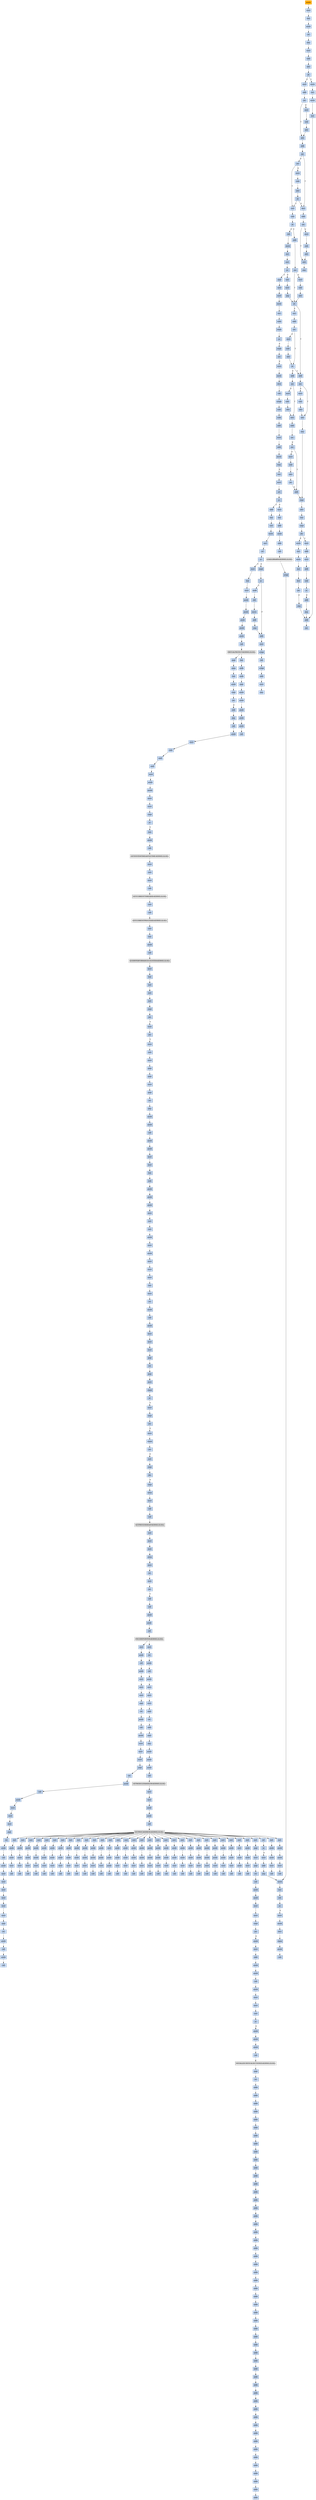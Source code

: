 strict digraph G {
	graph [bgcolor=transparent,
		name=G
	];
	node [color=lightsteelblue,
		fillcolor=lightsteelblue,
		shape=rectangle,
		style=filled
	];
	a0x004a46f0pusha_	[color=lightgrey,
		fillcolor=orange,
		label=pusha];
	a0x004a46f1movl_0x46a000UINT32_esi	[label=movl];
	a0x004a46f0pusha_ -> a0x004a46f1movl_0x46a000UINT32_esi	[color="#000000"];
	a0x004a46f6leal__430080esi__edi	[label=leal];
	a0x004a46f1movl_0x46a000UINT32_esi -> a0x004a46f6leal__430080esi__edi	[color="#000000"];
	a0x004a46fcpushl_edi	[label=pushl];
	a0x004a46f6leal__430080esi__edi -> a0x004a46fcpushl_edi	[color="#000000"];
	a0x004a46fdorl_0xffffffffUINT8_ebp	[label=orl];
	a0x004a46fcpushl_edi -> a0x004a46fdorl_0xffffffffUINT8_ebp	[color="#000000"];
	a0x004a4700jmp_0x004a4712	[label=jmp];
	a0x004a46fdorl_0xffffffffUINT8_ebp -> a0x004a4700jmp_0x004a4712	[color="#000000"];
	a0x004a4712movl_esi__ebx	[label=movl];
	a0x004a4700jmp_0x004a4712 -> a0x004a4712movl_esi__ebx	[color="#000000"];
	a0x004a4714subl_0xfffffffcUINT8_esi	[label=subl];
	a0x004a4712movl_esi__ebx -> a0x004a4714subl_0xfffffffcUINT8_esi	[color="#000000"];
	a0x004a4717adcl_ebx_ebx	[label=adcl];
	a0x004a4714subl_0xfffffffcUINT8_esi -> a0x004a4717adcl_ebx_ebx	[color="#000000"];
	a0x004a4719jb_0x004a4708	[label=jb];
	a0x004a4717adcl_ebx_ebx -> a0x004a4719jb_0x004a4708	[color="#000000"];
	a0x004a4708movb_esi__al	[label=movb];
	a0x004a4719jb_0x004a4708 -> a0x004a4708movb_esi__al	[color="#000000",
		label=T];
	a0x004a471bmovl_0x1UINT32_eax	[label=movl];
	a0x004a4719jb_0x004a4708 -> a0x004a471bmovl_0x1UINT32_eax	[color="#000000",
		label=F];
	a0x004a470aincl_esi	[label=incl];
	a0x004a4708movb_esi__al -> a0x004a470aincl_esi	[color="#000000"];
	a0x004a470bmovb_al_edi_	[label=movb];
	a0x004a470aincl_esi -> a0x004a470bmovb_al_edi_	[color="#000000"];
	a0x004a470dincl_edi	[label=incl];
	a0x004a470bmovb_al_edi_ -> a0x004a470dincl_edi	[color="#000000"];
	a0x004a470eaddl_ebx_ebx	[label=addl];
	a0x004a470dincl_edi -> a0x004a470eaddl_ebx_ebx	[color="#000000"];
	a0x004a4710jne_0x004a4719	[label=jne];
	a0x004a470eaddl_ebx_ebx -> a0x004a4710jne_0x004a4719	[color="#000000"];
	a0x004a4720addl_ebx_ebx	[label=addl];
	a0x004a471bmovl_0x1UINT32_eax -> a0x004a4720addl_ebx_ebx	[color="#000000"];
	a0x004a4722jne_0x004a472b	[label=jne];
	a0x004a4720addl_ebx_ebx -> a0x004a4722jne_0x004a472b	[color="#000000"];
	a0x004a472badcl_eax_eax	[label=adcl];
	a0x004a4722jne_0x004a472b -> a0x004a472badcl_eax_eax	[color="#000000",
		label=T];
	a0x004a4724movl_esi__ebx	[label=movl];
	a0x004a4722jne_0x004a472b -> a0x004a4724movl_esi__ebx	[color="#000000",
		label=F];
	a0x004a472daddl_ebx_ebx	[label=addl];
	a0x004a472badcl_eax_eax -> a0x004a472daddl_ebx_ebx	[color="#000000"];
	a0x004a472fjae_0x004a473c	[label=jae];
	a0x004a472daddl_ebx_ebx -> a0x004a472fjae_0x004a473c	[color="#000000"];
	a0x004a4731jne_0x004a475b	[label=jne];
	a0x004a472fjae_0x004a473c -> a0x004a4731jne_0x004a475b	[color="#000000",
		label=F];
	a0x004a473cdecl_eax	[label=decl];
	a0x004a472fjae_0x004a473c -> a0x004a473cdecl_eax	[color="#000000",
		label=T];
	a0x004a475bxorl_ecx_ecx	[label=xorl];
	a0x004a4731jne_0x004a475b -> a0x004a475bxorl_ecx_ecx	[color="#000000",
		label=T];
	a0x004a4733movl_esi__ebx	[label=movl];
	a0x004a4731jne_0x004a475b -> a0x004a4733movl_esi__ebx	[color="#000000",
		label=F];
	a0x004a475dsubl_0x3UINT8_eax	[label=subl];
	a0x004a475bxorl_ecx_ecx -> a0x004a475dsubl_0x3UINT8_eax	[color="#000000"];
	a0x004a4760jb_0x004a4773	[label=jb];
	a0x004a475dsubl_0x3UINT8_eax -> a0x004a4760jb_0x004a4773	[color="#000000"];
	a0x004a4773addl_ebx_ebx	[label=addl];
	a0x004a4760jb_0x004a4773 -> a0x004a4773addl_ebx_ebx	[color="#000000",
		label=T];
	a0x004a4762shll_0x8UINT8_eax	[label=shll];
	a0x004a4760jb_0x004a4773 -> a0x004a4762shll_0x8UINT8_eax	[color="#000000",
		label=F];
	a0x004a4775jne_0x004a477e	[label=jne];
	a0x004a4773addl_ebx_ebx -> a0x004a4775jne_0x004a477e	[color="#000000"];
	a0x004a477ejb_0x004a474c	[label=jb];
	a0x004a4775jne_0x004a477e -> a0x004a477ejb_0x004a474c	[color="#000000",
		label=T];
	a0x004a4777movl_esi__ebx	[label=movl];
	a0x004a4775jne_0x004a477e -> a0x004a4777movl_esi__ebx	[color="#000000",
		label=F];
	a0x004a474caddl_ebx_ebx	[label=addl];
	a0x004a477ejb_0x004a474c -> a0x004a474caddl_ebx_ebx	[color="#000000",
		label=T];
	a0x004a4780incl_ecx	[label=incl];
	a0x004a477ejb_0x004a474c -> a0x004a4780incl_ecx	[color="#000000",
		label=F];
	a0x004a474ejne_0x004a4757	[label=jne];
	a0x004a474caddl_ebx_ebx -> a0x004a474ejne_0x004a4757	[color="#000000"];
	a0x004a4757adcl_ecx_ecx	[label=adcl];
	a0x004a474ejne_0x004a4757 -> a0x004a4757adcl_ecx_ecx	[color="#000000",
		label=T];
	a0x004a4750movl_esi__ebx	[label=movl];
	a0x004a474ejne_0x004a4757 -> a0x004a4750movl_esi__ebx	[color="#000000",
		label=F];
	a0x004a4759jmp_0x004a47ad	[label=jmp];
	a0x004a4757adcl_ecx_ecx -> a0x004a4759jmp_0x004a47ad	[color="#000000"];
	a0x004a47adcmpl_0xfffffb00UINT32_ebp	[label=cmpl];
	a0x004a4759jmp_0x004a47ad -> a0x004a47adcmpl_0xfffffb00UINT32_ebp	[color="#000000"];
	a0x004a47b3adcl_0x2UINT8_ecx	[label=adcl];
	a0x004a47adcmpl_0xfffffb00UINT32_ebp -> a0x004a47b3adcl_0x2UINT8_ecx	[color="#000000"];
	a0x004a47b6leal_ediebp__edx	[label=leal];
	a0x004a47b3adcl_0x2UINT8_ecx -> a0x004a47b6leal_ediebp__edx	[color="#000000"];
	a0x004a47b9cmpl_0xfffffffcUINT8_ebp	[label=cmpl];
	a0x004a47b6leal_ediebp__edx -> a0x004a47b9cmpl_0xfffffffcUINT8_ebp	[color="#000000"];
	a0x004a47bcjbe_0x004a47cc	[label=jbe];
	a0x004a47b9cmpl_0xfffffffcUINT8_ebp -> a0x004a47bcjbe_0x004a47cc	[color="#000000"];
	a0x004a47bemovb_edx__al	[label=movb];
	a0x004a47bcjbe_0x004a47cc -> a0x004a47bemovb_edx__al	[color="#000000",
		label=F];
	a0x004a47ccmovl_edx__eax	[label=movl];
	a0x004a47bcjbe_0x004a47cc -> a0x004a47ccmovl_edx__eax	[color="#000000",
		label=T];
	a0x004a47c0incl_edx	[label=incl];
	a0x004a47bemovb_edx__al -> a0x004a47c0incl_edx	[color="#000000"];
	a0x004a47c1movb_al_edi_	[label=movb];
	a0x004a47c0incl_edx -> a0x004a47c1movb_al_edi_	[color="#000000"];
	a0x004a47c3incl_edi	[label=incl];
	a0x004a47c1movb_al_edi_ -> a0x004a47c3incl_edi	[color="#000000"];
	a0x004a47c4decl_ecx	[label=decl];
	a0x004a47c3incl_edi -> a0x004a47c4decl_ecx	[color="#000000"];
	a0x004a47c5jne_0x004a47be	[label=jne];
	a0x004a47c4decl_ecx -> a0x004a47c5jne_0x004a47be	[color="#000000"];
	a0x004a47c7jmp_0x004a470e	[label=jmp];
	a0x004a47c5jne_0x004a47be -> a0x004a47c7jmp_0x004a470e	[color="#000000",
		label=F];
	a0x004a47c7jmp_0x004a470e -> a0x004a470eaddl_ebx_ebx	[color="#000000"];
	a0x004a4765movb_esi__al	[label=movb];
	a0x004a4762shll_0x8UINT8_eax -> a0x004a4765movb_esi__al	[color="#000000"];
	a0x004a4767incl_esi	[label=incl];
	a0x004a4765movb_esi__al -> a0x004a4767incl_esi	[color="#000000"];
	a0x004a4768xorl_0xffffffffUINT8_eax	[label=xorl];
	a0x004a4767incl_esi -> a0x004a4768xorl_0xffffffffUINT8_eax	[color="#000000"];
	a0x004a476bje_0x004a47e2	[label=je];
	a0x004a4768xorl_0xffffffffUINT8_eax -> a0x004a476bje_0x004a47e2	[color="#000000"];
	a0x004a476dsarl_eax	[label=sarl];
	a0x004a476bje_0x004a47e2 -> a0x004a476dsarl_eax	[color="#000000",
		label=F];
	a0x004a47e2popl_esi	[label=popl];
	a0x004a476bje_0x004a47e2 -> a0x004a47e2popl_esi	[color="#000000",
		label=T];
	a0x004a476fmovl_eax_ebp	[label=movl];
	a0x004a476dsarl_eax -> a0x004a476fmovl_eax_ebp	[color="#000000"];
	a0x004a4771jmp_0x004a477e	[label=jmp];
	a0x004a476fmovl_eax_ebp -> a0x004a4771jmp_0x004a477e	[color="#000000"];
	a0x004a4771jmp_0x004a477e -> a0x004a477ejb_0x004a474c	[color="#000000"];
	a0x004a4781addl_ebx_ebx	[label=addl];
	a0x004a4780incl_ecx -> a0x004a4781addl_ebx_ebx	[color="#000000"];
	a0x004a4783jne_0x004a478c	[label=jne];
	a0x004a4781addl_ebx_ebx -> a0x004a4783jne_0x004a478c	[color="#000000"];
	a0x004a478cjb_0x004a474c	[label=jb];
	a0x004a4783jne_0x004a478c -> a0x004a478cjb_0x004a474c	[color="#000000",
		label=T];
	a0x004a4785movl_esi__ebx	[label=movl];
	a0x004a4783jne_0x004a478c -> a0x004a4785movl_esi__ebx	[color="#000000",
		label=F];
	a0x004a478cjb_0x004a474c -> a0x004a474caddl_ebx_ebx	[color="#000000",
		label=T];
	a0x004a478eaddl_ebx_ebx	[label=addl];
	a0x004a478cjb_0x004a474c -> a0x004a478eaddl_ebx_ebx	[color="#000000",
		label=F];
	a0x004a47ceaddl_0x4UINT8_edx	[label=addl];
	a0x004a47ccmovl_edx__eax -> a0x004a47ceaddl_0x4UINT8_edx	[color="#000000"];
	a0x004a47d1movl_eax_edi_	[label=movl];
	a0x004a47ceaddl_0x4UINT8_edx -> a0x004a47d1movl_eax_edi_	[color="#000000"];
	a0x004a47d3addl_0x4UINT8_edi	[label=addl];
	a0x004a47d1movl_eax_edi_ -> a0x004a47d3addl_0x4UINT8_edi	[color="#000000"];
	a0x004a47d6subl_0x4UINT8_ecx	[label=subl];
	a0x004a47d3addl_0x4UINT8_edi -> a0x004a47d6subl_0x4UINT8_ecx	[color="#000000"];
	a0x004a47d9ja_0x004a47cc	[label=ja];
	a0x004a47d6subl_0x4UINT8_ecx -> a0x004a47d9ja_0x004a47cc	[color="#000000"];
	a0x004a47dbaddl_ecx_edi	[label=addl];
	a0x004a47d9ja_0x004a47cc -> a0x004a47dbaddl_ecx_edi	[color="#000000",
		label=F];
	a0x004a47ddjmp_0x004a470e	[label=jmp];
	a0x004a47dbaddl_ecx_edi -> a0x004a47ddjmp_0x004a470e	[color="#000000"];
	a0x004a47ddjmp_0x004a470e -> a0x004a470eaddl_ebx_ebx	[color="#000000"];
	a0x004a4790jne_0x004a4799	[label=jne];
	a0x004a478eaddl_ebx_ebx -> a0x004a4790jne_0x004a4799	[color="#000000"];
	a0x004a4799adcl_ecx_ecx	[label=adcl];
	a0x004a4790jne_0x004a4799 -> a0x004a4799adcl_ecx_ecx	[color="#000000",
		label=T];
	a0x004a4792movl_esi__ebx	[label=movl];
	a0x004a4790jne_0x004a4799 -> a0x004a4792movl_esi__ebx	[color="#000000",
		label=F];
	a0x004a479baddl_ebx_ebx	[label=addl];
	a0x004a4799adcl_ecx_ecx -> a0x004a479baddl_ebx_ebx	[color="#000000"];
	a0x004a479djae_0x004a478e	[label=jae];
	a0x004a479baddl_ebx_ebx -> a0x004a479djae_0x004a478e	[color="#000000"];
	a0x004a479fjne_0x004a47aa	[label=jne];
	a0x004a479djae_0x004a478e -> a0x004a479fjne_0x004a47aa	[color="#000000",
		label=F];
	a0x004a47a1movl_esi__ebx	[label=movl];
	a0x004a479fjne_0x004a47aa -> a0x004a47a1movl_esi__ebx	[color="#000000",
		label=F];
	a0x004a47aaaddl_0x2UINT8_ecx	[label=addl];
	a0x004a479fjne_0x004a47aa -> a0x004a47aaaddl_0x2UINT8_ecx	[color="#000000",
		label=T];
	a0x004a47a3subl_0xfffffffcUINT8_esi	[label=subl];
	a0x004a47a1movl_esi__ebx -> a0x004a47a3subl_0xfffffffcUINT8_esi	[color="#000000"];
	a0x004a47a6adcl_ebx_ebx	[label=adcl];
	a0x004a47a3subl_0xfffffffcUINT8_esi -> a0x004a47a6adcl_ebx_ebx	[color="#000000"];
	a0x004a47a8jae_0x004a478e	[label=jae];
	a0x004a47a6adcl_ebx_ebx -> a0x004a47a8jae_0x004a478e	[color="#000000"];
	a0x004a47a8jae_0x004a478e -> a0x004a47aaaddl_0x2UINT8_ecx	[color="#000000",
		label=F];
	a0x004a47aaaddl_0x2UINT8_ecx -> a0x004a47adcmpl_0xfffffb00UINT32_ebp	[color="#000000"];
	a0x004a4726subl_0xfffffffcUINT8_esi	[label=subl];
	a0x004a4724movl_esi__ebx -> a0x004a4726subl_0xfffffffcUINT8_esi	[color="#000000"];
	a0x004a4729adcl_ebx_ebx	[label=adcl];
	a0x004a4726subl_0xfffffffcUINT8_esi -> a0x004a4729adcl_ebx_ebx	[color="#000000"];
	a0x004a4729adcl_ebx_ebx -> a0x004a472badcl_eax_eax	[color="#000000"];
	a0x004a4752subl_0xfffffffcUINT8_esi	[label=subl];
	a0x004a4750movl_esi__ebx -> a0x004a4752subl_0xfffffffcUINT8_esi	[color="#000000"];
	a0x004a4755adcl_ebx_ebx	[label=adcl];
	a0x004a4752subl_0xfffffffcUINT8_esi -> a0x004a4755adcl_ebx_ebx	[color="#000000"];
	a0x004a4755adcl_ebx_ebx -> a0x004a4757adcl_ecx_ecx	[color="#000000"];
	a0x004a4735subl_0xfffffffcUINT8_esi	[label=subl];
	a0x004a4733movl_esi__ebx -> a0x004a4735subl_0xfffffffcUINT8_esi	[color="#000000"];
	a0x004a4738adcl_ebx_ebx	[label=adcl];
	a0x004a4735subl_0xfffffffcUINT8_esi -> a0x004a4738adcl_ebx_ebx	[color="#000000"];
	a0x004a473ajb_0x004a475b	[label=jb];
	a0x004a4738adcl_ebx_ebx -> a0x004a473ajb_0x004a475b	[color="#000000"];
	a0x004a473ajb_0x004a475b -> a0x004a475bxorl_ecx_ecx	[color="#000000",
		label=T];
	a0x004a473ajb_0x004a475b -> a0x004a473cdecl_eax	[color="#000000",
		label=F];
	a0x004a473daddl_ebx_ebx	[label=addl];
	a0x004a473cdecl_eax -> a0x004a473daddl_ebx_ebx	[color="#000000"];
	a0x004a473fjne_0x004a4748	[label=jne];
	a0x004a473daddl_ebx_ebx -> a0x004a473fjne_0x004a4748	[color="#000000"];
	a0x004a4748adcl_eax_eax	[label=adcl];
	a0x004a473fjne_0x004a4748 -> a0x004a4748adcl_eax_eax	[color="#000000",
		label=T];
	a0x004a4741movl_esi__ebx	[label=movl];
	a0x004a473fjne_0x004a4748 -> a0x004a4741movl_esi__ebx	[color="#000000",
		label=F];
	a0x004a474ajmp_0x004a4720	[label=jmp];
	a0x004a4748adcl_eax_eax -> a0x004a474ajmp_0x004a4720	[color="#000000"];
	a0x004a4787subl_0xfffffffcUINT8_esi	[label=subl];
	a0x004a4785movl_esi__ebx -> a0x004a4787subl_0xfffffffcUINT8_esi	[color="#000000"];
	a0x004a478aadcl_ebx_ebx	[label=adcl];
	a0x004a4787subl_0xfffffffcUINT8_esi -> a0x004a478aadcl_ebx_ebx	[color="#000000"];
	a0x004a478aadcl_ebx_ebx -> a0x004a478cjb_0x004a474c	[color="#000000"];
	a0x004a4743subl_0xfffffffcUINT8_esi	[label=subl];
	a0x004a4741movl_esi__ebx -> a0x004a4743subl_0xfffffffcUINT8_esi	[color="#000000"];
	a0x004a4746adcl_ebx_ebx	[label=adcl];
	a0x004a4743subl_0xfffffffcUINT8_esi -> a0x004a4746adcl_ebx_ebx	[color="#000000"];
	a0x004a4746adcl_ebx_ebx -> a0x004a4748adcl_eax_eax	[color="#000000"];
	a0x004a4794subl_0xfffffffcUINT8_esi	[label=subl];
	a0x004a4792movl_esi__ebx -> a0x004a4794subl_0xfffffffcUINT8_esi	[color="#000000"];
	a0x004a4797adcl_ebx_ebx	[label=adcl];
	a0x004a4794subl_0xfffffffcUINT8_esi -> a0x004a4797adcl_ebx_ebx	[color="#000000"];
	a0x004a4797adcl_ebx_ebx -> a0x004a4799adcl_ecx_ecx	[color="#000000"];
	a0x004a4779subl_0xfffffffcUINT8_esi	[label=subl];
	a0x004a4777movl_esi__ebx -> a0x004a4779subl_0xfffffffcUINT8_esi	[color="#000000"];
	a0x004a477cadcl_ebx_ebx	[label=adcl];
	a0x004a4779subl_0xfffffffcUINT8_esi -> a0x004a477cadcl_ebx_ebx	[color="#000000"];
	a0x004a477cadcl_ebx_ebx -> a0x004a477ejb_0x004a474c	[color="#000000"];
	a0x004a47e3movl_esi_edi	[label=movl];
	a0x004a47e2popl_esi -> a0x004a47e3movl_esi_edi	[color="#000000"];
	a0x004a47e5movl_0xf59UINT32_ecx	[label=movl];
	a0x004a47e3movl_esi_edi -> a0x004a47e5movl_0xf59UINT32_ecx	[color="#000000"];
	a0x004a47eamovb_edi__al	[label=movb];
	a0x004a47e5movl_0xf59UINT32_ecx -> a0x004a47eamovb_edi__al	[color="#000000"];
	a0x004a47ecincl_edi	[label=incl];
	a0x004a47eamovb_edi__al -> a0x004a47ecincl_edi	[color="#000000"];
	a0x004a47edsubb_0xffffffe8UINT8_al	[label=subb];
	a0x004a47ecincl_edi -> a0x004a47edsubb_0xffffffe8UINT8_al	[color="#000000"];
	a0x004a47efcmpb_0x1UINT8_al	[label=cmpb];
	a0x004a47edsubb_0xffffffe8UINT8_al -> a0x004a47efcmpb_0x1UINT8_al	[color="#000000"];
	a0x004a47f1ja_0x004a47ea	[label=ja];
	a0x004a47efcmpb_0x1UINT8_al -> a0x004a47f1ja_0x004a47ea	[color="#000000"];
	a0x004a47f3cmpb_0xcUINT8_edi_	[label=cmpb];
	a0x004a47f1ja_0x004a47ea -> a0x004a47f3cmpb_0xcUINT8_edi_	[color="#000000",
		label=F];
	a0x004a47f6jne_0x004a47ea	[label=jne];
	a0x004a47f3cmpb_0xcUINT8_edi_ -> a0x004a47f6jne_0x004a47ea	[color="#000000"];
	a0x004a47f8movl_edi__eax	[label=movl];
	a0x004a47f6jne_0x004a47ea -> a0x004a47f8movl_edi__eax	[color="#000000",
		label=F];
	a0x004a47famovb_0x4edi__bl	[label=movb];
	a0x004a47f8movl_edi__eax -> a0x004a47famovb_0x4edi__bl	[color="#000000"];
	a0x004a47fdshrw_0x8UINT8_ax	[label=shrw];
	a0x004a47famovb_0x4edi__bl -> a0x004a47fdshrw_0x8UINT8_ax	[color="#000000"];
	a0x004a4801roll_0x10UINT8_eax	[label=roll];
	a0x004a47fdshrw_0x8UINT8_ax -> a0x004a4801roll_0x10UINT8_eax	[color="#000000"];
	a0x004a4804xchgb_al_ah	[label=xchgb];
	a0x004a4801roll_0x10UINT8_eax -> a0x004a4804xchgb_al_ah	[color="#000000"];
	a0x004a4806subl_edi_eax	[label=subl];
	a0x004a4804xchgb_al_ah -> a0x004a4806subl_edi_eax	[color="#000000"];
	a0x004a4808subb_0xffffffe8UINT8_bl	[label=subb];
	a0x004a4806subl_edi_eax -> a0x004a4808subb_0xffffffe8UINT8_bl	[color="#000000"];
	a0x004a480baddl_esi_eax	[label=addl];
	a0x004a4808subb_0xffffffe8UINT8_bl -> a0x004a480baddl_esi_eax	[color="#000000"];
	a0x004a480dmovl_eax_edi_	[label=movl];
	a0x004a480baddl_esi_eax -> a0x004a480dmovl_eax_edi_	[color="#000000"];
	a0x004a480faddl_0x5UINT8_edi	[label=addl];
	a0x004a480dmovl_eax_edi_ -> a0x004a480faddl_0x5UINT8_edi	[color="#000000"];
	a0x004a4812movb_bl_al	[label=movb];
	a0x004a480faddl_0x5UINT8_edi -> a0x004a4812movb_bl_al	[color="#000000"];
	a0x004a4814loop_0x004a47ef	[label=loop];
	a0x004a4812movb_bl_al -> a0x004a4814loop_0x004a47ef	[color="#000000"];
	a0x004a4816leal_0xa0000esi__edi	[label=leal];
	a0x004a4814loop_0x004a47ef -> a0x004a4816leal_0xa0000esi__edi	[color="#000000",
		label=F];
	a0x004a481cmovl_edi__eax	[label=movl];
	a0x004a4816leal_0xa0000esi__edi -> a0x004a481cmovl_edi__eax	[color="#000000"];
	a0x004a481eorl_eax_eax	[label=orl];
	a0x004a481cmovl_edi__eax -> a0x004a481eorl_eax_eax	[color="#000000"];
	a0x004a4820je_0x004a485e	[label=je];
	a0x004a481eorl_eax_eax -> a0x004a4820je_0x004a485e	[color="#000000"];
	a0x004a4822movl_0x4edi__ebx	[label=movl];
	a0x004a4820je_0x004a485e -> a0x004a4822movl_0x4edi__ebx	[color="#000000",
		label=F];
	a0x004a485eaddl_0x4UINT8_edi	[label=addl];
	a0x004a4820je_0x004a485e -> a0x004a485eaddl_0x4UINT8_edi	[color="#000000",
		label=T];
	a0x004a4825leal_0xa45e0eaxesi__eax	[label=leal];
	a0x004a4822movl_0x4edi__ebx -> a0x004a4825leal_0xa45e0eaxesi__eax	[color="#000000"];
	a0x004a482caddl_esi_ebx	[label=addl];
	a0x004a4825leal_0xa45e0eaxesi__eax -> a0x004a482caddl_esi_ebx	[color="#000000"];
	a0x004a482epushl_eax	[label=pushl];
	a0x004a482caddl_esi_ebx -> a0x004a482epushl_eax	[color="#000000"];
	a0x004a482faddl_0x8UINT8_edi	[label=addl];
	a0x004a482epushl_eax -> a0x004a482faddl_0x8UINT8_edi	[color="#000000"];
	a0x004a4832call_0xa46e8esi_	[label=call];
	a0x004a482faddl_0x8UINT8_edi -> a0x004a4832call_0xa46e8esi_	[color="#000000"];
	LOADLIBRARYA_KERNEL32_DLL	[color=lightgrey,
		fillcolor=lightgrey,
		label="LOADLIBRARYA-KERNEL32-DLL"];
	a0x004a4832call_0xa46e8esi_ -> LOADLIBRARYA_KERNEL32_DLL	[color="#000000"];
	a0x004a4838xchgl_eax_ebp	[label=xchgl];
	LOADLIBRARYA_KERNEL32_DLL -> a0x004a4838xchgl_eax_ebp	[color="#000000"];
	a0x004a4839movb_edi__al	[label=movb];
	a0x004a4838xchgl_eax_ebp -> a0x004a4839movb_edi__al	[color="#000000"];
	a0x004a483bincl_edi	[label=incl];
	a0x004a4839movb_edi__al -> a0x004a483bincl_edi	[color="#000000"];
	a0x004a483corb_al_al	[label=orb];
	a0x004a483bincl_edi -> a0x004a483corb_al_al	[color="#000000"];
	a0x004a483eje_0x004a481c	[label=je];
	a0x004a483corb_al_al -> a0x004a483eje_0x004a481c	[color="#000000"];
	a0x004a4840movl_edi_ecx	[label=movl];
	a0x004a483eje_0x004a481c -> a0x004a4840movl_edi_ecx	[color="#000000",
		label=F];
	a0x004a4842pushl_edi	[label=pushl];
	a0x004a4840movl_edi_ecx -> a0x004a4842pushl_edi	[color="#000000"];
	a0x004a4843decl_eax	[label=decl];
	a0x004a4842pushl_edi -> a0x004a4843decl_eax	[color="#000000"];
	a0x004a4844repnz_scasb_es_edi__al	[label=repnz];
	a0x004a4843decl_eax -> a0x004a4844repnz_scasb_es_edi__al	[color="#000000"];
	a0x004a4846pushl_ebp	[label=pushl];
	a0x004a4844repnz_scasb_es_edi__al -> a0x004a4846pushl_ebp	[color="#000000"];
	a0x004a4847call_0xa46f0esi_	[label=call];
	a0x004a4846pushl_ebp -> a0x004a4847call_0xa46f0esi_	[color="#000000"];
	GETPROCADDRESS_KERNEL32_DLL	[color=lightgrey,
		fillcolor=lightgrey,
		label="GETPROCADDRESS-KERNEL32-DLL"];
	a0x004a484dorl_eax_eax	[label=orl];
	GETPROCADDRESS_KERNEL32_DLL -> a0x004a484dorl_eax_eax	[color="#000000"];
	a0x0041ca65xorl_0x445408_eax	[label=xorl];
	GETPROCADDRESS_KERNEL32_DLL -> a0x0041ca65xorl_0x445408_eax	[color="#000000"];
	a0x0041ca78xorl_0x445408_eax	[label=xorl];
	GETPROCADDRESS_KERNEL32_DLL -> a0x0041ca78xorl_0x445408_eax	[color="#000000"];
	a0x0041ca8bxorl_0x445408_eax	[label=xorl];
	GETPROCADDRESS_KERNEL32_DLL -> a0x0041ca8bxorl_0x445408_eax	[color="#000000"];
	a0x0041ca9exorl_0x445408_eax	[label=xorl];
	GETPROCADDRESS_KERNEL32_DLL -> a0x0041ca9exorl_0x445408_eax	[color="#000000"];
	a0x0041cab1xorl_0x445408_eax	[label=xorl];
	GETPROCADDRESS_KERNEL32_DLL -> a0x0041cab1xorl_0x445408_eax	[color="#000000"];
	a0x0041cac4xorl_0x445408_eax	[label=xorl];
	GETPROCADDRESS_KERNEL32_DLL -> a0x0041cac4xorl_0x445408_eax	[color="#000000"];
	a0x0041cad7xorl_0x445408_eax	[label=xorl];
	GETPROCADDRESS_KERNEL32_DLL -> a0x0041cad7xorl_0x445408_eax	[color="#000000"];
	a0x0041caeaxorl_0x445408_eax	[label=xorl];
	GETPROCADDRESS_KERNEL32_DLL -> a0x0041caeaxorl_0x445408_eax	[color="#000000"];
	a0x0041cafdxorl_0x445408_eax	[label=xorl];
	GETPROCADDRESS_KERNEL32_DLL -> a0x0041cafdxorl_0x445408_eax	[color="#000000"];
	a0x0041cb10xorl_0x445408_eax	[label=xorl];
	GETPROCADDRESS_KERNEL32_DLL -> a0x0041cb10xorl_0x445408_eax	[color="#000000"];
	a0x0041cb23xorl_0x445408_eax	[label=xorl];
	GETPROCADDRESS_KERNEL32_DLL -> a0x0041cb23xorl_0x445408_eax	[color="#000000"];
	a0x0041cb36xorl_0x445408_eax	[label=xorl];
	GETPROCADDRESS_KERNEL32_DLL -> a0x0041cb36xorl_0x445408_eax	[color="#000000"];
	a0x0041cb49xorl_0x445408_eax	[label=xorl];
	GETPROCADDRESS_KERNEL32_DLL -> a0x0041cb49xorl_0x445408_eax	[color="#000000"];
	a0x0041cb5cxorl_0x445408_eax	[label=xorl];
	GETPROCADDRESS_KERNEL32_DLL -> a0x0041cb5cxorl_0x445408_eax	[color="#000000"];
	a0x0041cb6fxorl_0x445408_eax	[label=xorl];
	GETPROCADDRESS_KERNEL32_DLL -> a0x0041cb6fxorl_0x445408_eax	[color="#000000"];
	a0x0041cb82xorl_0x445408_eax	[label=xorl];
	GETPROCADDRESS_KERNEL32_DLL -> a0x0041cb82xorl_0x445408_eax	[color="#000000"];
	a0x0041cb95xorl_0x445408_eax	[label=xorl];
	GETPROCADDRESS_KERNEL32_DLL -> a0x0041cb95xorl_0x445408_eax	[color="#000000"];
	a0x0041cba8xorl_0x445408_eax	[label=xorl];
	GETPROCADDRESS_KERNEL32_DLL -> a0x0041cba8xorl_0x445408_eax	[color="#000000"];
	a0x0041cbbbxorl_0x445408_eax	[label=xorl];
	GETPROCADDRESS_KERNEL32_DLL -> a0x0041cbbbxorl_0x445408_eax	[color="#000000"];
	a0x0041cbcexorl_0x445408_eax	[label=xorl];
	GETPROCADDRESS_KERNEL32_DLL -> a0x0041cbcexorl_0x445408_eax	[color="#000000"];
	a0x0041cbe1xorl_0x445408_eax	[label=xorl];
	GETPROCADDRESS_KERNEL32_DLL -> a0x0041cbe1xorl_0x445408_eax	[color="#000000"];
	a0x0041cbf4xorl_0x445408_eax	[label=xorl];
	GETPROCADDRESS_KERNEL32_DLL -> a0x0041cbf4xorl_0x445408_eax	[color="#000000"];
	a0x0041cc07xorl_0x445408_eax	[label=xorl];
	GETPROCADDRESS_KERNEL32_DLL -> a0x0041cc07xorl_0x445408_eax	[color="#000000"];
	a0x0041cc1axorl_0x445408_eax	[label=xorl];
	GETPROCADDRESS_KERNEL32_DLL -> a0x0041cc1axorl_0x445408_eax	[color="#000000"];
	a0x0041cc2dxorl_0x445408_eax	[label=xorl];
	GETPROCADDRESS_KERNEL32_DLL -> a0x0041cc2dxorl_0x445408_eax	[color="#000000"];
	a0x0041cc40xorl_0x445408_eax	[label=xorl];
	GETPROCADDRESS_KERNEL32_DLL -> a0x0041cc40xorl_0x445408_eax	[color="#000000"];
	a0x0041cc53xorl_0x445408_eax	[label=xorl];
	GETPROCADDRESS_KERNEL32_DLL -> a0x0041cc53xorl_0x445408_eax	[color="#000000"];
	a0x0041cc66xorl_0x445408_eax	[label=xorl];
	GETPROCADDRESS_KERNEL32_DLL -> a0x0041cc66xorl_0x445408_eax	[color="#000000"];
	a0x0041cc79xorl_0x445408_eax	[label=xorl];
	GETPROCADDRESS_KERNEL32_DLL -> a0x0041cc79xorl_0x445408_eax	[color="#000000"];
	a0x0041cc8cxorl_0x445408_eax	[label=xorl];
	GETPROCADDRESS_KERNEL32_DLL -> a0x0041cc8cxorl_0x445408_eax	[color="#000000"];
	a0x0041cc9fxorl_0x445408_eax	[label=xorl];
	GETPROCADDRESS_KERNEL32_DLL -> a0x0041cc9fxorl_0x445408_eax	[color="#000000"];
	a0x0041ccb2xorl_0x445408_eax	[label=xorl];
	GETPROCADDRESS_KERNEL32_DLL -> a0x0041ccb2xorl_0x445408_eax	[color="#000000"];
	a0x0041ccc5xorl_0x445408_eax	[label=xorl];
	GETPROCADDRESS_KERNEL32_DLL -> a0x0041ccc5xorl_0x445408_eax	[color="#000000"];
	a0x004a484fje_0x004a4858	[label=je];
	a0x004a484dorl_eax_eax -> a0x004a484fje_0x004a4858	[color="#000000"];
	a0x004a4851movl_eax_ebx_	[label=movl];
	a0x004a484fje_0x004a4858 -> a0x004a4851movl_eax_ebx_	[color="#000000",
		label=F];
	a0x004a4853addl_0x4UINT8_ebx	[label=addl];
	a0x004a4851movl_eax_ebx_ -> a0x004a4853addl_0x4UINT8_ebx	[color="#000000"];
	a0x004a4856jmp_0x004a4839	[label=jmp];
	a0x004a4853addl_0x4UINT8_ebx -> a0x004a4856jmp_0x004a4839	[color="#000000"];
	a0x004a4856jmp_0x004a4839 -> a0x004a4839movb_edi__al	[color="#000000"];
	a0x004a4861leal__4esi__ebx	[label=leal];
	a0x004a485eaddl_0x4UINT8_edi -> a0x004a4861leal__4esi__ebx	[color="#000000"];
	a0x004a4864xorl_eax_eax	[label=xorl];
	a0x004a4861leal__4esi__ebx -> a0x004a4864xorl_eax_eax	[color="#000000"];
	a0x004a4866movb_edi__al	[label=movb];
	a0x004a4864xorl_eax_eax -> a0x004a4866movb_edi__al	[color="#000000"];
	a0x004a4868incl_edi	[label=incl];
	a0x004a4866movb_edi__al -> a0x004a4868incl_edi	[color="#000000"];
	a0x004a4869orl_eax_eax	[label=orl];
	a0x004a4868incl_edi -> a0x004a4869orl_eax_eax	[color="#000000"];
	a0x004a486bje_0x004a488f	[label=je];
	a0x004a4869orl_eax_eax -> a0x004a486bje_0x004a488f	[color="#000000"];
	a0x004a486dcmpb_0xffffffefUINT8_al	[label=cmpb];
	a0x004a486bje_0x004a488f -> a0x004a486dcmpb_0xffffffefUINT8_al	[color="#000000",
		label=F];
	a0x004a488fmovl_0xa46f4esi__ebp	[label=movl];
	a0x004a486bje_0x004a488f -> a0x004a488fmovl_0xa46f4esi__ebp	[color="#000000",
		label=T];
	a0x004a486fja_0x004a4882	[label=ja];
	a0x004a486dcmpb_0xffffffefUINT8_al -> a0x004a486fja_0x004a4882	[color="#000000"];
	a0x004a4871addl_eax_ebx	[label=addl];
	a0x004a486fja_0x004a4882 -> a0x004a4871addl_eax_ebx	[color="#000000",
		label=F];
	a0x004a4882andb_0xfUINT8_al	[label=andb];
	a0x004a486fja_0x004a4882 -> a0x004a4882andb_0xfUINT8_al	[color="#000000",
		label=T];
	a0x004a4873movl_ebx__eax	[label=movl];
	a0x004a4871addl_eax_ebx -> a0x004a4873movl_ebx__eax	[color="#000000"];
	a0x004a4875xchgb_al_ah	[label=xchgb];
	a0x004a4873movl_ebx__eax -> a0x004a4875xchgb_al_ah	[color="#000000"];
	a0x004a4877roll_0x10UINT8_eax	[label=roll];
	a0x004a4875xchgb_al_ah -> a0x004a4877roll_0x10UINT8_eax	[color="#000000"];
	a0x004a487axchgb_al_ah	[label=xchgb];
	a0x004a4877roll_0x10UINT8_eax -> a0x004a487axchgb_al_ah	[color="#000000"];
	a0x004a487caddl_esi_eax	[label=addl];
	a0x004a487axchgb_al_ah -> a0x004a487caddl_esi_eax	[color="#000000"];
	a0x004a487emovl_eax_ebx_	[label=movl];
	a0x004a487caddl_esi_eax -> a0x004a487emovl_eax_ebx_	[color="#000000"];
	a0x004a4880jmp_0x004a4864	[label=jmp];
	a0x004a487emovl_eax_ebx_ -> a0x004a4880jmp_0x004a4864	[color="#000000"];
	a0x004a4884shll_0x10UINT8_eax	[label=shll];
	a0x004a4882andb_0xfUINT8_al -> a0x004a4884shll_0x10UINT8_eax	[color="#000000"];
	a0x004a4887movw_edi__ax	[label=movw];
	a0x004a4884shll_0x10UINT8_eax -> a0x004a4887movw_edi__ax	[color="#000000"];
	a0x004a488aaddl_0x2UINT8_edi	[label=addl];
	a0x004a4887movw_edi__ax -> a0x004a488aaddl_0x2UINT8_edi	[color="#000000"];
	a0x004a488djmp_0x004a4871	[label=jmp];
	a0x004a488aaddl_0x2UINT8_edi -> a0x004a488djmp_0x004a4871	[color="#000000"];
	a0x004a488djmp_0x004a4871 -> a0x004a4871addl_eax_ebx	[color="#000000"];
	a0x004a4895leal__4096esi__edi	[label=leal];
	a0x004a488fmovl_0xa46f4esi__ebp -> a0x004a4895leal__4096esi__edi	[color="#000000"];
	a0x004a489bmovl_0x1000UINT32_ebx	[label=movl];
	a0x004a4895leal__4096esi__edi -> a0x004a489bmovl_0x1000UINT32_ebx	[color="#000000"];
	a0x004a48a0pushl_eax	[label=pushl];
	a0x004a489bmovl_0x1000UINT32_ebx -> a0x004a48a0pushl_eax	[color="#000000"];
	a0x004a48a1pushl_esp	[label=pushl];
	a0x004a48a0pushl_eax -> a0x004a48a1pushl_esp	[color="#000000"];
	a0x004a48a2pushl_0x4UINT8	[label=pushl];
	a0x004a48a1pushl_esp -> a0x004a48a2pushl_0x4UINT8	[color="#000000"];
	a0x004a48a4pushl_ebx	[label=pushl];
	a0x004a48a2pushl_0x4UINT8 -> a0x004a48a4pushl_ebx	[color="#000000"];
	a0x004a48a5pushl_edi	[label=pushl];
	a0x004a48a4pushl_ebx -> a0x004a48a5pushl_edi	[color="#000000"];
	a0x004a48a6call_ebp	[label=call];
	a0x004a48a5pushl_edi -> a0x004a48a6call_ebp	[color="#000000"];
	VIRTUALPROTECT_KERNEL32_DLL	[color=lightgrey,
		fillcolor=lightgrey,
		label="VIRTUALPROTECT-KERNEL32-DLL"];
	a0x004a48a6call_ebp -> VIRTUALPROTECT_KERNEL32_DLL	[color="#000000"];
	a0x004a48a8leal_0x217edi__eax	[label=leal];
	VIRTUALPROTECT_KERNEL32_DLL -> a0x004a48a8leal_0x217edi__eax	[color="#000000"];
	a0x004a48bdpopl_eax	[label=popl];
	VIRTUALPROTECT_KERNEL32_DLL -> a0x004a48bdpopl_eax	[color="#000000"];
	a0x004a48aeandb_0x7fUINT8_eax_	[label=andb];
	a0x004a48a8leal_0x217edi__eax -> a0x004a48aeandb_0x7fUINT8_eax_	[color="#000000"];
	a0x004a48b1andb_0x7fUINT8_0x28eax_	[label=andb];
	a0x004a48aeandb_0x7fUINT8_eax_ -> a0x004a48b1andb_0x7fUINT8_0x28eax_	[color="#000000"];
	a0x004a48b5popl_eax	[label=popl];
	a0x004a48b1andb_0x7fUINT8_0x28eax_ -> a0x004a48b5popl_eax	[color="#000000"];
	a0x004a48b6pushl_eax	[label=pushl];
	a0x004a48b5popl_eax -> a0x004a48b6pushl_eax	[color="#000000"];
	a0x004a48b7pushl_esp	[label=pushl];
	a0x004a48b6pushl_eax -> a0x004a48b7pushl_esp	[color="#000000"];
	a0x004a48b8pushl_eax	[label=pushl];
	a0x004a48b7pushl_esp -> a0x004a48b8pushl_eax	[color="#000000"];
	a0x004a48b9pushl_ebx	[label=pushl];
	a0x004a48b8pushl_eax -> a0x004a48b9pushl_ebx	[color="#000000"];
	a0x004a48bapushl_edi	[label=pushl];
	a0x004a48b9pushl_ebx -> a0x004a48bapushl_edi	[color="#000000"];
	a0x004a48bbcall_ebp	[label=call];
	a0x004a48bapushl_edi -> a0x004a48bbcall_ebp	[color="#000000"];
	a0x004a48bepopa_	[label=popa];
	a0x004a48bdpopl_eax -> a0x004a48bepopa_	[color="#000000"];
	a0x004a48bfleal__128esp__eax	[label=leal];
	a0x004a48bepopa_ -> a0x004a48bfleal__128esp__eax	[color="#000000"];
	a0x004a48c3pushl_0x0UINT8	[label=pushl];
	a0x004a48bfleal__128esp__eax -> a0x004a48c3pushl_0x0UINT8	[color="#000000"];
	a0x004a48c5cmpl_eax_esp	[label=cmpl];
	a0x004a48c3pushl_0x0UINT8 -> a0x004a48c5cmpl_eax_esp	[color="#000000"];
	a0x004a48c7jne_0x004a48c3	[label=jne];
	a0x004a48c5cmpl_eax_esp -> a0x004a48c7jne_0x004a48c3	[color="#000000"];
	a0x004a48c9subl_0xffffff80UINT8_esp	[label=subl];
	a0x004a48c7jne_0x004a48c3 -> a0x004a48c9subl_0xffffff80UINT8_esp	[color="#000000",
		label=F];
	a0x004a48ccjmp_0x004171e7	[label=jmp];
	a0x004a48c9subl_0xffffff80UINT8_esp -> a0x004a48ccjmp_0x004171e7	[color="#000000"];
	a0x004171e7call_0x421d99	[label=call];
	a0x004a48ccjmp_0x004171e7 -> a0x004171e7call_0x421d99	[color="#000000"];
	a0x00421d99pushl_ebp	[label=pushl];
	a0x004171e7call_0x421d99 -> a0x00421d99pushl_ebp	[color="#000000"];
	a0x00421d9amovl_esp_ebp	[label=movl];
	a0x00421d99pushl_ebp -> a0x00421d9amovl_esp_ebp	[color="#000000"];
	a0x00421d9csubl_0x14UINT8_esp	[label=subl];
	a0x00421d9amovl_esp_ebp -> a0x00421d9csubl_0x14UINT8_esp	[color="#000000"];
	a0x00421d9fandl_0x0UINT8__12ebp_	[label=andl];
	a0x00421d9csubl_0x14UINT8_esp -> a0x00421d9fandl_0x0UINT8__12ebp_	[color="#000000"];
	a0x00421da3andl_0x0UINT8__8ebp_	[label=andl];
	a0x00421d9fandl_0x0UINT8__12ebp_ -> a0x00421da3andl_0x0UINT8__8ebp_	[color="#000000"];
	a0x00421da7movl_0x445408_eax	[label=movl];
	a0x00421da3andl_0x0UINT8__8ebp_ -> a0x00421da7movl_0x445408_eax	[color="#000000"];
	a0x00421dacpushl_esi	[label=pushl];
	a0x00421da7movl_0x445408_eax -> a0x00421dacpushl_esi	[color="#000000"];
	a0x00421dadpushl_edi	[label=pushl];
	a0x00421dacpushl_esi -> a0x00421dadpushl_edi	[color="#000000"];
	a0x00421daemovl_0xbb40e64eUINT32_edi	[label=movl];
	a0x00421dadpushl_edi -> a0x00421daemovl_0xbb40e64eUINT32_edi	[color="#000000"];
	a0x00421db3movl_0xffff0000UINT32_esi	[label=movl];
	a0x00421daemovl_0xbb40e64eUINT32_edi -> a0x00421db3movl_0xffff0000UINT32_esi	[color="#000000"];
	a0x00421db8cmpl_edi_eax	[label=cmpl];
	a0x00421db3movl_0xffff0000UINT32_esi -> a0x00421db8cmpl_edi_eax	[color="#000000"];
	a0x00421dbaje_0x421dc9	[label=je];
	a0x00421db8cmpl_edi_eax -> a0x00421dbaje_0x421dc9	[color="#000000"];
	a0x00421dc9leal__12ebp__eax	[label=leal];
	a0x00421dbaje_0x421dc9 -> a0x00421dc9leal__12ebp__eax	[color="#000000",
		label=T];
	a0x00421dccpushl_eax	[label=pushl];
	a0x00421dc9leal__12ebp__eax -> a0x00421dccpushl_eax	[color="#000000"];
	a0x00421dcdcall_0x42a15c	[label=call];
	a0x00421dccpushl_eax -> a0x00421dcdcall_0x42a15c	[color="#000000"];
	GETSYSTEMTIMEASFILETIME_KERNEL32_DLL	[color=lightgrey,
		fillcolor=lightgrey,
		label="GETSYSTEMTIMEASFILETIME-KERNEL32-DLL"];
	a0x00421dcdcall_0x42a15c -> GETSYSTEMTIMEASFILETIME_KERNEL32_DLL	[color="#000000"];
	a0x00421dd3movl__8ebp__eax	[label=movl];
	GETSYSTEMTIMEASFILETIME_KERNEL32_DLL -> a0x00421dd3movl__8ebp__eax	[color="#000000"];
	a0x00421dd6xorl__12ebp__eax	[label=xorl];
	a0x00421dd3movl__8ebp__eax -> a0x00421dd6xorl__12ebp__eax	[color="#000000"];
	a0x00421dd9movl_eax__4ebp_	[label=movl];
	a0x00421dd6xorl__12ebp__eax -> a0x00421dd9movl_eax__4ebp_	[color="#000000"];
	a0x00421ddccall_0x42a1fc	[label=call];
	a0x00421dd9movl_eax__4ebp_ -> a0x00421ddccall_0x42a1fc	[color="#000000"];
	GETCURRENTTHREADID_KERNEL32_DLL	[color=lightgrey,
		fillcolor=lightgrey,
		label="GETCURRENTTHREADID-KERNEL32-DLL"];
	a0x00421ddccall_0x42a1fc -> GETCURRENTTHREADID_KERNEL32_DLL	[color="#000000"];
	a0x00421de2xorl_eax__4ebp_	[label=xorl];
	GETCURRENTTHREADID_KERNEL32_DLL -> a0x00421de2xorl_eax__4ebp_	[color="#000000"];
	a0x00421de5call_0x42a114	[label=call];
	a0x00421de2xorl_eax__4ebp_ -> a0x00421de5call_0x42a114	[color="#000000"];
	GETCURRENTPROCESSID_KERNEL32_DLL	[color=lightgrey,
		fillcolor=lightgrey,
		label="GETCURRENTPROCESSID-KERNEL32-DLL"];
	a0x00421de5call_0x42a114 -> GETCURRENTPROCESSID_KERNEL32_DLL	[color="#000000"];
	a0x00421debxorl_eax__4ebp_	[label=xorl];
	GETCURRENTPROCESSID_KERNEL32_DLL -> a0x00421debxorl_eax__4ebp_	[color="#000000"];
	a0x00421deeleal__20ebp__eax	[label=leal];
	a0x00421debxorl_eax__4ebp_ -> a0x00421deeleal__20ebp__eax	[color="#000000"];
	a0x00421df1pushl_eax	[label=pushl];
	a0x00421deeleal__20ebp__eax -> a0x00421df1pushl_eax	[color="#000000"];
	a0x00421df2call_0x42a160	[label=call];
	a0x00421df1pushl_eax -> a0x00421df2call_0x42a160	[color="#000000"];
	QUERYPERFORMANCECOUNTER_KERNEL32_DLL	[color=lightgrey,
		fillcolor=lightgrey,
		label="QUERYPERFORMANCECOUNTER-KERNEL32-DLL"];
	a0x00421df2call_0x42a160 -> QUERYPERFORMANCECOUNTER_KERNEL32_DLL	[color="#000000"];
	a0x00421df8movl__16ebp__ecx	[label=movl];
	QUERYPERFORMANCECOUNTER_KERNEL32_DLL -> a0x00421df8movl__16ebp__ecx	[color="#000000"];
	a0x00421dfbleal__4ebp__eax	[label=leal];
	a0x00421df8movl__16ebp__ecx -> a0x00421dfbleal__4ebp__eax	[color="#000000"];
	a0x00421dfexorl__20ebp__ecx	[label=xorl];
	a0x00421dfbleal__4ebp__eax -> a0x00421dfexorl__20ebp__ecx	[color="#000000"];
	a0x00421e01xorl__4ebp__ecx	[label=xorl];
	a0x00421dfexorl__20ebp__ecx -> a0x00421e01xorl__4ebp__ecx	[color="#000000"];
	a0x00421e04xorl_eax_ecx	[label=xorl];
	a0x00421e01xorl__4ebp__ecx -> a0x00421e04xorl_eax_ecx	[color="#000000"];
	a0x00421e06cmpl_edi_ecx	[label=cmpl];
	a0x00421e04xorl_eax_ecx -> a0x00421e06cmpl_edi_ecx	[color="#000000"];
	a0x00421e08jne_0x421e11	[label=jne];
	a0x00421e06cmpl_edi_ecx -> a0x00421e08jne_0x421e11	[color="#000000"];
	a0x00421e11testl_ecx_esi	[label=testl];
	a0x00421e08jne_0x421e11 -> a0x00421e11testl_ecx_esi	[color="#000000",
		label=T];
	a0x00421e13jne_0x421e21	[label=jne];
	a0x00421e11testl_ecx_esi -> a0x00421e13jne_0x421e21	[color="#000000"];
	a0x00421e21movl_ecx_0x445408	[label=movl];
	a0x00421e13jne_0x421e21 -> a0x00421e21movl_ecx_0x445408	[color="#000000",
		label=T];
	a0x00421e27notl_ecx	[label=notl];
	a0x00421e21movl_ecx_0x445408 -> a0x00421e27notl_ecx	[color="#000000"];
	a0x00421e29movl_ecx_0x44540c	[label=movl];
	a0x00421e27notl_ecx -> a0x00421e29movl_ecx_0x44540c	[color="#000000"];
	a0x00421e2fpopl_edi	[label=popl];
	a0x00421e29movl_ecx_0x44540c -> a0x00421e2fpopl_edi	[color="#000000"];
	a0x00421e30popl_esi	[label=popl];
	a0x00421e2fpopl_edi -> a0x00421e30popl_esi	[color="#000000"];
	a0x00421e31movl_ebp_esp	[label=movl];
	a0x00421e30popl_esi -> a0x00421e31movl_ebp_esp	[color="#000000"];
	a0x00421e33popl_ebp	[label=popl];
	a0x00421e31movl_ebp_esp -> a0x00421e33popl_ebp	[color="#000000"];
	a0x00421e34ret	[label=ret];
	a0x00421e33popl_ebp -> a0x00421e34ret	[color="#000000"];
	a0x004171ecjmp_0x41706c	[label=jmp];
	a0x00421e34ret -> a0x004171ecjmp_0x41706c	[color="#000000"];
	a0x0041706cpushl_0x14UINT8	[label=pushl];
	a0x004171ecjmp_0x41706c -> a0x0041706cpushl_0x14UINT8	[color="#000000"];
	a0x0041706epushl_0x442c18UINT32	[label=pushl];
	a0x0041706cpushl_0x14UINT8 -> a0x0041706epushl_0x442c18UINT32	[color="#000000"];
	a0x00417073call_0x419de0	[label=call];
	a0x0041706epushl_0x442c18UINT32 -> a0x00417073call_0x419de0	[color="#000000"];
	a0x00419de0pushl_0x419e40UINT32	[label=pushl];
	a0x00417073call_0x419de0 -> a0x00419de0pushl_0x419e40UINT32	[color="#000000"];
	a0x00419de5pushl_fs_0	[label=pushl];
	a0x00419de0pushl_0x419e40UINT32 -> a0x00419de5pushl_fs_0	[color="#000000"];
	a0x00419decmovl_0x10esp__eax	[label=movl];
	a0x00419de5pushl_fs_0 -> a0x00419decmovl_0x10esp__eax	[color="#000000"];
	a0x00419df0movl_ebp_0x10esp_	[label=movl];
	a0x00419decmovl_0x10esp__eax -> a0x00419df0movl_ebp_0x10esp_	[color="#000000"];
	a0x00419df4leal_0x10esp__ebp	[label=leal];
	a0x00419df0movl_ebp_0x10esp_ -> a0x00419df4leal_0x10esp__ebp	[color="#000000"];
	a0x00419df8subl_eax_esp	[label=subl];
	a0x00419df4leal_0x10esp__ebp -> a0x00419df8subl_eax_esp	[color="#000000"];
	a0x00419dfapushl_ebx	[label=pushl];
	a0x00419df8subl_eax_esp -> a0x00419dfapushl_ebx	[color="#000000"];
	a0x00419dfbpushl_esi	[label=pushl];
	a0x00419dfapushl_ebx -> a0x00419dfbpushl_esi	[color="#000000"];
	a0x00419dfcpushl_edi	[label=pushl];
	a0x00419dfbpushl_esi -> a0x00419dfcpushl_edi	[color="#000000"];
	a0x00419dfdmovl_0x445408_eax	[label=movl];
	a0x00419dfcpushl_edi -> a0x00419dfdmovl_0x445408_eax	[color="#000000"];
	a0x00419e02xorl_eax__4ebp_	[label=xorl];
	a0x00419dfdmovl_0x445408_eax -> a0x00419e02xorl_eax__4ebp_	[color="#000000"];
	a0x00419e05xorl_ebp_eax	[label=xorl];
	a0x00419e02xorl_eax__4ebp_ -> a0x00419e05xorl_ebp_eax	[color="#000000"];
	a0x00419e07pushl_eax	[label=pushl];
	a0x00419e05xorl_ebp_eax -> a0x00419e07pushl_eax	[color="#000000"];
	a0x00419e08movl_esp__24ebp_	[label=movl];
	a0x00419e07pushl_eax -> a0x00419e08movl_esp__24ebp_	[color="#000000"];
	a0x00419e0bpushl__8ebp_	[label=pushl];
	a0x00419e08movl_esp__24ebp_ -> a0x00419e0bpushl__8ebp_	[color="#000000"];
	a0x00419e0emovl__4ebp__eax	[label=movl];
	a0x00419e0bpushl__8ebp_ -> a0x00419e0emovl__4ebp__eax	[color="#000000"];
	a0x00419e11movl_0xfffffffeUINT32__4ebp_	[label=movl];
	a0x00419e0emovl__4ebp__eax -> a0x00419e11movl_0xfffffffeUINT32__4ebp_	[color="#000000"];
	a0x00419e18movl_eax__8ebp_	[label=movl];
	a0x00419e11movl_0xfffffffeUINT32__4ebp_ -> a0x00419e18movl_eax__8ebp_	[color="#000000"];
	a0x00419e1bleal__16ebp__eax	[label=leal];
	a0x00419e18movl_eax__8ebp_ -> a0x00419e1bleal__16ebp__eax	[color="#000000"];
	a0x00419e1emovl_eax_fs_0	[label=movl];
	a0x00419e1bleal__16ebp__eax -> a0x00419e1emovl_eax_fs_0	[color="#000000"];
	a0x00419e24ret	[label=ret];
	a0x00419e1emovl_eax_fs_0 -> a0x00419e24ret	[color="#000000"];
	a0x00417078pushl_0x1UINT8	[label=pushl];
	a0x00419e24ret -> a0x00417078pushl_0x1UINT8	[color="#000000"];
	a0x0041707acall_0x421d4c	[label=call];
	a0x00417078pushl_0x1UINT8 -> a0x0041707acall_0x421d4c	[color="#000000"];
	a0x00421d4cpushl_ebp	[label=pushl];
	a0x0041707acall_0x421d4c -> a0x00421d4cpushl_ebp	[color="#000000"];
	a0x00421d4dmovl_esp_ebp	[label=movl];
	a0x00421d4cpushl_ebp -> a0x00421d4dmovl_esp_ebp	[color="#000000"];
	a0x00421d4fmovl_0x8ebp__eax	[label=movl];
	a0x00421d4dmovl_esp_ebp -> a0x00421d4fmovl_0x8ebp__eax	[color="#000000"];
	a0x00421d52movl_eax_0x446960	[label=movl];
	a0x00421d4fmovl_0x8ebp__eax -> a0x00421d52movl_eax_0x446960	[color="#000000"];
	a0x00421d57popl_ebp	[label=popl];
	a0x00421d52movl_eax_0x446960 -> a0x00421d57popl_ebp	[color="#000000"];
	a0x00421d58ret	[label=ret];
	a0x00421d57popl_ebp -> a0x00421d58ret	[color="#000000"];
	a0x0041707fpopl_ecx	[label=popl];
	a0x00421d58ret -> a0x0041707fpopl_ecx	[color="#000000"];
	a0x00417080movl_0x5a4dUINT32_eax	[label=movl];
	a0x0041707fpopl_ecx -> a0x00417080movl_0x5a4dUINT32_eax	[color="#000000"];
	a0x00417085cmpw_ax_0x400000	[label=cmpw];
	a0x00417080movl_0x5a4dUINT32_eax -> a0x00417085cmpw_ax_0x400000	[color="#000000"];
	a0x0041708cje_0x417092	[label=je];
	a0x00417085cmpw_ax_0x400000 -> a0x0041708cje_0x417092	[color="#000000"];
	a0x00417092movl_0x40003c_eax	[label=movl];
	a0x0041708cje_0x417092 -> a0x00417092movl_0x40003c_eax	[color="#000000",
		label=T];
	a0x00417097cmpl_0x4550UINT32_0x400000eax_	[label=cmpl];
	a0x00417092movl_0x40003c_eax -> a0x00417097cmpl_0x4550UINT32_0x400000eax_	[color="#000000"];
	a0x004170a1jne_0x41708e	[label=jne];
	a0x00417097cmpl_0x4550UINT32_0x400000eax_ -> a0x004170a1jne_0x41708e	[color="#000000"];
	a0x004170a3movl_0x10bUINT32_ecx	[label=movl];
	a0x004170a1jne_0x41708e -> a0x004170a3movl_0x10bUINT32_ecx	[color="#000000",
		label=F];
	a0x004170a8cmpw_cx_0x400018eax_	[label=cmpw];
	a0x004170a3movl_0x10bUINT32_ecx -> a0x004170a8cmpw_cx_0x400018eax_	[color="#000000"];
	a0x004170afjne_0x41708e	[label=jne];
	a0x004170a8cmpw_cx_0x400018eax_ -> a0x004170afjne_0x41708e	[color="#000000"];
	a0x004170b1xorl_ebx_ebx	[label=xorl];
	a0x004170afjne_0x41708e -> a0x004170b1xorl_ebx_ebx	[color="#000000",
		label=F];
	a0x004170b3cmpl_0xeUINT8_0x400074eax_	[label=cmpl];
	a0x004170b1xorl_ebx_ebx -> a0x004170b3cmpl_0xeUINT8_0x400074eax_	[color="#000000"];
	a0x004170bajbe_0x4170c5	[label=jbe];
	a0x004170b3cmpl_0xeUINT8_0x400074eax_ -> a0x004170bajbe_0x4170c5	[color="#000000"];
	a0x004170bccmpl_ebx_0x4000e8eax_	[label=cmpl];
	a0x004170bajbe_0x4170c5 -> a0x004170bccmpl_ebx_0x4000e8eax_	[color="#000000",
		label=F];
	a0x004170c2setne_bl	[label=setne];
	a0x004170bccmpl_ebx_0x4000e8eax_ -> a0x004170c2setne_bl	[color="#000000"];
	a0x004170c5movl_ebx__28ebp_	[label=movl];
	a0x004170c2setne_bl -> a0x004170c5movl_ebx__28ebp_	[color="#000000"];
	a0x004170c8call_0x41b7c0	[label=call];
	a0x004170c5movl_ebx__28ebp_ -> a0x004170c8call_0x41b7c0	[color="#000000"];
	a0x0041b7c0call_0x42a1f8	[label=call];
	a0x004170c8call_0x41b7c0 -> a0x0041b7c0call_0x42a1f8	[color="#000000"];
	GETPROCESSHEAP_KERNEL32_DLL	[color=lightgrey,
		fillcolor=lightgrey,
		label="GETPROCESSHEAP-KERNEL32-DLL"];
	a0x0041b7c0call_0x42a1f8 -> GETPROCESSHEAP_KERNEL32_DLL	[color="#000000"];
	a0x0041b7c6xorl_ecx_ecx	[label=xorl];
	GETPROCESSHEAP_KERNEL32_DLL -> a0x0041b7c6xorl_ecx_ecx	[color="#000000"];
	a0x0041b7c8movl_eax_0x446954	[label=movl];
	a0x0041b7c6xorl_ecx_ecx -> a0x0041b7c8movl_eax_0x446954	[color="#000000"];
	a0x0041b7cdtestl_eax_eax	[label=testl];
	a0x0041b7c8movl_eax_0x446954 -> a0x0041b7cdtestl_eax_eax	[color="#000000"];
	a0x0041b7cfsetne_cl	[label=setne];
	a0x0041b7cdtestl_eax_eax -> a0x0041b7cfsetne_cl	[color="#000000"];
	a0x0041b7d2movl_ecx_eax	[label=movl];
	a0x0041b7cfsetne_cl -> a0x0041b7d2movl_ecx_eax	[color="#000000"];
	a0x0041b7d4ret	[label=ret];
	a0x0041b7d2movl_ecx_eax -> a0x0041b7d4ret	[color="#000000"];
	a0x004170cdtestl_eax_eax	[label=testl];
	a0x0041b7d4ret -> a0x004170cdtestl_eax_eax	[color="#000000"];
	a0x004170cfjne_0x4170d9	[label=jne];
	a0x004170cdtestl_eax_eax -> a0x004170cfjne_0x4170d9	[color="#000000"];
	a0x004170d9call_0x41b6db	[label=call];
	a0x004170cfjne_0x4170d9 -> a0x004170d9call_0x41b6db	[color="#000000",
		label=T];
	a0x0041b6dbcall_0x41490e	[label=call];
	a0x004170d9call_0x41b6db -> a0x0041b6dbcall_0x41490e	[color="#000000"];
	a0x0041490epushl_esi	[label=pushl];
	a0x0041b6dbcall_0x41490e -> a0x0041490epushl_esi	[color="#000000"];
	a0x0041490fpushl_0x0UINT8	[label=pushl];
	a0x0041490epushl_esi -> a0x0041490fpushl_0x0UINT8	[color="#000000"];
	a0x00414911call_0x42a208	[label=call];
	a0x0041490fpushl_0x0UINT8 -> a0x00414911call_0x42a208	[color="#000000"];
	ENCODEPOINTER_KERNEL32_DLL	[color=lightgrey,
		fillcolor=lightgrey,
		label="ENCODEPOINTER-KERNEL32-DLL"];
	a0x00414911call_0x42a208 -> ENCODEPOINTER_KERNEL32_DLL	[color="#000000"];
	a0x00414917movl_eax_esi	[label=movl];
	ENCODEPOINTER_KERNEL32_DLL -> a0x00414917movl_eax_esi	[color="#000000"];
	a0x0041cf0amovl_eax_0x4470e8	[label=movl];
	ENCODEPOINTER_KERNEL32_DLL -> a0x0041cf0amovl_eax_0x4470e8	[color="#000000"];
	a0x00414919pushl_esi	[label=pushl];
	a0x00414917movl_eax_esi -> a0x00414919pushl_esi	[color="#000000"];
	a0x0041491acall_0x41a963	[label=call];
	a0x00414919pushl_esi -> a0x0041491acall_0x41a963	[color="#000000"];
	a0x0041a963pushl_ebp	[label=pushl];
	a0x0041491acall_0x41a963 -> a0x0041a963pushl_ebp	[color="#000000"];
	a0x0041a964movl_esp_ebp	[label=movl];
	a0x0041a963pushl_ebp -> a0x0041a964movl_esp_ebp	[color="#000000"];
	a0x0041a966movl_0x8ebp__eax	[label=movl];
	a0x0041a964movl_esp_ebp -> a0x0041a966movl_0x8ebp__eax	[color="#000000"];
	a0x0041a969movl_eax_0x446930	[label=movl];
	a0x0041a966movl_0x8ebp__eax -> a0x0041a969movl_eax_0x446930	[color="#000000"];
	a0x0041a96epopl_ebp	[label=popl];
	a0x0041a969movl_eax_0x446930 -> a0x0041a96epopl_ebp	[color="#000000"];
	a0x0041a96fret	[label=ret];
	a0x0041a96epopl_ebp -> a0x0041a96fret	[color="#000000"];
	a0x0041491fpushl_esi	[label=pushl];
	a0x0041a96fret -> a0x0041491fpushl_esi	[color="#000000"];
	a0x00414920call_0x4181a2	[label=call];
	a0x0041491fpushl_esi -> a0x00414920call_0x4181a2	[color="#000000"];
	a0x004181a2pushl_ebp	[label=pushl];
	a0x00414920call_0x4181a2 -> a0x004181a2pushl_ebp	[color="#000000"];
	a0x004181a3movl_esp_ebp	[label=movl];
	a0x004181a2pushl_ebp -> a0x004181a3movl_esp_ebp	[color="#000000"];
	a0x004181a5movl_0x8ebp__eax	[label=movl];
	a0x004181a3movl_esp_ebp -> a0x004181a5movl_0x8ebp__eax	[color="#000000"];
	a0x004181a8movl_eax_0x44691c	[label=movl];
	a0x004181a5movl_0x8ebp__eax -> a0x004181a8movl_eax_0x44691c	[color="#000000"];
	a0x004181adpopl_ebp	[label=popl];
	a0x004181a8movl_eax_0x44691c -> a0x004181adpopl_ebp	[color="#000000"];
	a0x004181aeret	[label=ret];
	a0x004181adpopl_ebp -> a0x004181aeret	[color="#000000"];
	a0x00414925pushl_esi	[label=pushl];
	a0x004181aeret -> a0x00414925pushl_esi	[color="#000000"];
	a0x00414926call_0x41a036	[label=call];
	a0x00414925pushl_esi -> a0x00414926call_0x41a036	[color="#000000"];
	a0x0041a036pushl_ebp	[label=pushl];
	a0x00414926call_0x41a036 -> a0x0041a036pushl_ebp	[color="#000000"];
	a0x0041a037movl_esp_ebp	[label=movl];
	a0x0041a036pushl_ebp -> a0x0041a037movl_esp_ebp	[color="#000000"];
	a0x0041a039movl_0x8ebp__eax	[label=movl];
	a0x0041a037movl_esp_ebp -> a0x0041a039movl_0x8ebp__eax	[color="#000000"];
	a0x0041a03cmovl_eax_0x446924	[label=movl];
	a0x0041a039movl_0x8ebp__eax -> a0x0041a03cmovl_eax_0x446924	[color="#000000"];
	a0x0041a041popl_ebp	[label=popl];
	a0x0041a03cmovl_eax_0x446924 -> a0x0041a041popl_ebp	[color="#000000"];
	a0x0041a042ret	[label=ret];
	a0x0041a041popl_ebp -> a0x0041a042ret	[color="#000000"];
	a0x0041492bpushl_esi	[label=pushl];
	a0x0041a042ret -> a0x0041492bpushl_esi	[color="#000000"];
	a0x0041492ccall_0x41cf1d	[label=call];
	a0x0041492bpushl_esi -> a0x0041492ccall_0x41cf1d	[color="#000000"];
	a0x0041cf1dpushl_ebp	[label=pushl];
	a0x0041492ccall_0x41cf1d -> a0x0041cf1dpushl_ebp	[color="#000000"];
	a0x0041cf1emovl_esp_ebp	[label=movl];
	a0x0041cf1dpushl_ebp -> a0x0041cf1emovl_esp_ebp	[color="#000000"];
	a0x0041cf20movl_0x8ebp__eax	[label=movl];
	a0x0041cf1emovl_esp_ebp -> a0x0041cf20movl_0x8ebp__eax	[color="#000000"];
	a0x0041cf23movl_eax_0x4470ec	[label=movl];
	a0x0041cf20movl_0x8ebp__eax -> a0x0041cf23movl_eax_0x4470ec	[color="#000000"];
	a0x0041cf28movl_eax_0x4470f0	[label=movl];
	a0x0041cf23movl_eax_0x4470ec -> a0x0041cf28movl_eax_0x4470f0	[color="#000000"];
	a0x0041cf2dmovl_eax_0x4470f4	[label=movl];
	a0x0041cf28movl_eax_0x4470f0 -> a0x0041cf2dmovl_eax_0x4470f4	[color="#000000"];
	a0x0041cf32movl_eax_0x4470f8	[label=movl];
	a0x0041cf2dmovl_eax_0x4470f4 -> a0x0041cf32movl_eax_0x4470f8	[color="#000000"];
	a0x0041cf37popl_ebp	[label=popl];
	a0x0041cf32movl_eax_0x4470f8 -> a0x0041cf37popl_ebp	[color="#000000"];
	a0x0041cf38ret	[label=ret];
	a0x0041cf37popl_ebp -> a0x0041cf38ret	[color="#000000"];
	a0x00414931pushl_esi	[label=pushl];
	a0x0041cf38ret -> a0x00414931pushl_esi	[color="#000000"];
	a0x00414932call_0x41ceff	[label=call];
	a0x00414931pushl_esi -> a0x00414932call_0x41ceff	[color="#000000"];
	a0x0041ceffpushl_0x41ceb8UINT32	[label=pushl];
	a0x00414932call_0x41ceff -> a0x0041ceffpushl_0x41ceb8UINT32	[color="#000000"];
	a0x0041cf04call_0x42a208	[label=call];
	a0x0041ceffpushl_0x41ceb8UINT32 -> a0x0041cf04call_0x42a208	[color="#000000"];
	a0x0041cf0fret	[label=ret];
	a0x0041cf0amovl_eax_0x4470e8 -> a0x0041cf0fret	[color="#000000"];
	a0x00414937pushl_esi	[label=pushl];
	a0x0041cf0fret -> a0x00414937pushl_esi	[color="#000000"];
	a0x00414938call_0x41d12e	[label=call];
	a0x00414937pushl_esi -> a0x00414938call_0x41d12e	[color="#000000"];
	a0x0041d12epushl_ebp	[label=pushl];
	a0x00414938call_0x41d12e -> a0x0041d12epushl_ebp	[color="#000000"];
	a0x0041d12fmovl_esp_ebp	[label=movl];
	a0x0041d12epushl_ebp -> a0x0041d12fmovl_esp_ebp	[color="#000000"];
	a0x0041d131movl_0x8ebp__eax	[label=movl];
	a0x0041d12fmovl_esp_ebp -> a0x0041d131movl_0x8ebp__eax	[color="#000000"];
	a0x0041d134movl_eax_0x447100	[label=movl];
	a0x0041d131movl_0x8ebp__eax -> a0x0041d134movl_eax_0x447100	[color="#000000"];
	a0x0041d139popl_ebp	[label=popl];
	a0x0041d134movl_eax_0x447100 -> a0x0041d139popl_ebp	[color="#000000"];
	a0x0041d13aret	[label=ret];
	a0x0041d139popl_ebp -> a0x0041d13aret	[color="#000000"];
	a0x0041493daddl_0x18UINT8_esp	[label=addl];
	a0x0041d13aret -> a0x0041493daddl_0x18UINT8_esp	[color="#000000"];
	a0x00414940popl_esi	[label=popl];
	a0x0041493daddl_0x18UINT8_esp -> a0x00414940popl_esi	[color="#000000"];
	a0x00414941jmp_0x41ca48	[label=jmp];
	a0x00414940popl_esi -> a0x00414941jmp_0x41ca48	[color="#000000"];
	a0x0041ca48pushl_esi	[label=pushl];
	a0x00414941jmp_0x41ca48 -> a0x0041ca48pushl_esi	[color="#000000"];
	a0x0041ca49pushl_edi	[label=pushl];
	a0x0041ca48pushl_esi -> a0x0041ca49pushl_edi	[color="#000000"];
	a0x0041ca4apushl_0x4386fcUINT32	[label=pushl];
	a0x0041ca49pushl_edi -> a0x0041ca4apushl_0x4386fcUINT32	[color="#000000"];
	a0x0041ca4fcall_0x42a1b0	[label=call];
	a0x0041ca4apushl_0x4386fcUINT32 -> a0x0041ca4fcall_0x42a1b0	[color="#000000"];
	GETMODULEHANDLEW_KERNEL32_DLL	[color=lightgrey,
		fillcolor=lightgrey,
		label="GETMODULEHANDLEW-KERNEL32-DLL"];
	a0x0041ca4fcall_0x42a1b0 -> GETMODULEHANDLEW_KERNEL32_DLL	[color="#000000"];
	a0x0041ca55movl_0x42a1a0_esi	[label=movl];
	GETMODULEHANDLEW_KERNEL32_DLL -> a0x0041ca55movl_0x42a1a0_esi	[color="#000000"];
	a0x0041ca5bmovl_eax_edi	[label=movl];
	a0x0041ca55movl_0x42a1a0_esi -> a0x0041ca5bmovl_eax_edi	[color="#000000"];
	a0x0041ca5dpushl_0x42c50cUINT32	[label=pushl];
	a0x0041ca5bmovl_eax_edi -> a0x0041ca5dpushl_0x42c50cUINT32	[color="#000000"];
	a0x0041ca62pushl_edi	[label=pushl];
	a0x0041ca5dpushl_0x42c50cUINT32 -> a0x0041ca62pushl_edi	[color="#000000"];
	a0x0041ca63call_esi	[label=call];
	a0x0041ca62pushl_edi -> a0x0041ca63call_esi	[color="#000000"];
	a0x0041ca63call_esi -> GETPROCADDRESS_KERNEL32_DLL	[color="#000000"];
	a0x0041ca6bpushl_0x42c518UINT32	[label=pushl];
	a0x0041ca65xorl_0x445408_eax -> a0x0041ca6bpushl_0x42c518UINT32	[color="#000000"];
	a0x0041ca70pushl_edi	[label=pushl];
	a0x0041ca6bpushl_0x42c518UINT32 -> a0x0041ca70pushl_edi	[color="#000000"];
	a0x0041ca71movl_eax_0x448d00	[label=movl];
	a0x0041ca70pushl_edi -> a0x0041ca71movl_eax_0x448d00	[color="#000000"];
	a0x0041ca76call_esi	[label=call];
	a0x0041ca71movl_eax_0x448d00 -> a0x0041ca76call_esi	[color="#000000"];
	a0x0041ca7epushl_0x42c520UINT32	[label=pushl];
	a0x0041ca78xorl_0x445408_eax -> a0x0041ca7epushl_0x42c520UINT32	[color="#000000"];
	a0x0041ca83pushl_edi	[label=pushl];
	a0x0041ca7epushl_0x42c520UINT32 -> a0x0041ca83pushl_edi	[color="#000000"];
	a0x0041ca84movl_eax_0x448d04	[label=movl];
	a0x0041ca83pushl_edi -> a0x0041ca84movl_eax_0x448d04	[color="#000000"];
	a0x0041ca89call_esi	[label=call];
	a0x0041ca84movl_eax_0x448d04 -> a0x0041ca89call_esi	[color="#000000"];
	a0x0041ca91pushl_0x42c52cUINT32	[label=pushl];
	a0x0041ca8bxorl_0x445408_eax -> a0x0041ca91pushl_0x42c52cUINT32	[color="#000000"];
	a0x0041ca96pushl_edi	[label=pushl];
	a0x0041ca91pushl_0x42c52cUINT32 -> a0x0041ca96pushl_edi	[color="#000000"];
	a0x0041ca97movl_eax_0x448d08	[label=movl];
	a0x0041ca96pushl_edi -> a0x0041ca97movl_eax_0x448d08	[color="#000000"];
	a0x0041ca9ccall_esi	[label=call];
	a0x0041ca97movl_eax_0x448d08 -> a0x0041ca9ccall_esi	[color="#000000"];
	a0x0041caa4pushl_0x42c538UINT32	[label=pushl];
	a0x0041ca9exorl_0x445408_eax -> a0x0041caa4pushl_0x42c538UINT32	[color="#000000"];
	a0x0041caa9pushl_edi	[label=pushl];
	a0x0041caa4pushl_0x42c538UINT32 -> a0x0041caa9pushl_edi	[color="#000000"];
	a0x0041caaamovl_eax_0x448d0c	[label=movl];
	a0x0041caa9pushl_edi -> a0x0041caaamovl_eax_0x448d0c	[color="#000000"];
	a0x0041caafcall_esi	[label=call];
	a0x0041caaamovl_eax_0x448d0c -> a0x0041caafcall_esi	[color="#000000"];
	a0x0041cab7pushl_0x42c554UINT32	[label=pushl];
	a0x0041cab1xorl_0x445408_eax -> a0x0041cab7pushl_0x42c554UINT32	[color="#000000"];
	a0x0041cabcpushl_edi	[label=pushl];
	a0x0041cab7pushl_0x42c554UINT32 -> a0x0041cabcpushl_edi	[color="#000000"];
	a0x0041cabdmovl_eax_0x448d10	[label=movl];
	a0x0041cabcpushl_edi -> a0x0041cabdmovl_eax_0x448d10	[color="#000000"];
	a0x0041cac2call_esi	[label=call];
	a0x0041cabdmovl_eax_0x448d10 -> a0x0041cac2call_esi	[color="#000000"];
	a0x0041cacapushl_0x42c564UINT32	[label=pushl];
	a0x0041cac4xorl_0x445408_eax -> a0x0041cacapushl_0x42c564UINT32	[color="#000000"];
	a0x0041cacfpushl_edi	[label=pushl];
	a0x0041cacapushl_0x42c564UINT32 -> a0x0041cacfpushl_edi	[color="#000000"];
	a0x0041cad0movl_eax_0x448d14	[label=movl];
	a0x0041cacfpushl_edi -> a0x0041cad0movl_eax_0x448d14	[color="#000000"];
	a0x0041cad5call_esi	[label=call];
	a0x0041cad0movl_eax_0x448d14 -> a0x0041cad5call_esi	[color="#000000"];
	a0x0041caddpushl_0x42c578UINT32	[label=pushl];
	a0x0041cad7xorl_0x445408_eax -> a0x0041caddpushl_0x42c578UINT32	[color="#000000"];
	a0x0041cae2pushl_edi	[label=pushl];
	a0x0041caddpushl_0x42c578UINT32 -> a0x0041cae2pushl_edi	[color="#000000"];
	a0x0041cae3movl_eax_0x448d18	[label=movl];
	a0x0041cae2pushl_edi -> a0x0041cae3movl_eax_0x448d18	[color="#000000"];
	a0x0041cae8call_esi	[label=call];
	a0x0041cae3movl_eax_0x448d18 -> a0x0041cae8call_esi	[color="#000000"];
	a0x0041caf0pushl_0x42c590UINT32	[label=pushl];
	a0x0041caeaxorl_0x445408_eax -> a0x0041caf0pushl_0x42c590UINT32	[color="#000000"];
	a0x0041caf5pushl_edi	[label=pushl];
	a0x0041caf0pushl_0x42c590UINT32 -> a0x0041caf5pushl_edi	[color="#000000"];
	a0x0041caf6movl_eax_0x448d1c	[label=movl];
	a0x0041caf5pushl_edi -> a0x0041caf6movl_eax_0x448d1c	[color="#000000"];
	a0x0041cafbcall_esi	[label=call];
	a0x0041caf6movl_eax_0x448d1c -> a0x0041cafbcall_esi	[color="#000000"];
	a0x0041cb03pushl_0x42c5a8UINT32	[label=pushl];
	a0x0041cafdxorl_0x445408_eax -> a0x0041cb03pushl_0x42c5a8UINT32	[color="#000000"];
	a0x0041cb08pushl_edi	[label=pushl];
	a0x0041cb03pushl_0x42c5a8UINT32 -> a0x0041cb08pushl_edi	[color="#000000"];
	a0x0041cb09movl_eax_0x448d20	[label=movl];
	a0x0041cb08pushl_edi -> a0x0041cb09movl_eax_0x448d20	[color="#000000"];
	a0x0041cb0ecall_esi	[label=call];
	a0x0041cb09movl_eax_0x448d20 -> a0x0041cb0ecall_esi	[color="#000000"];
	a0x0041cb16pushl_0x42c5bcUINT32	[label=pushl];
	a0x0041cb10xorl_0x445408_eax -> a0x0041cb16pushl_0x42c5bcUINT32	[color="#000000"];
	a0x0041cb1bpushl_edi	[label=pushl];
	a0x0041cb16pushl_0x42c5bcUINT32 -> a0x0041cb1bpushl_edi	[color="#000000"];
	a0x0041cb1cmovl_eax_0x448d24	[label=movl];
	a0x0041cb1bpushl_edi -> a0x0041cb1cmovl_eax_0x448d24	[color="#000000"];
	a0x0041cb21call_esi	[label=call];
	a0x0041cb1cmovl_eax_0x448d24 -> a0x0041cb21call_esi	[color="#000000"];
	a0x0041cb29pushl_0x42c5dcUINT32	[label=pushl];
	a0x0041cb23xorl_0x445408_eax -> a0x0041cb29pushl_0x42c5dcUINT32	[color="#000000"];
	a0x0041cb2epushl_edi	[label=pushl];
	a0x0041cb29pushl_0x42c5dcUINT32 -> a0x0041cb2epushl_edi	[color="#000000"];
	a0x0041cb2fmovl_eax_0x448d28	[label=movl];
	a0x0041cb2epushl_edi -> a0x0041cb2fmovl_eax_0x448d28	[color="#000000"];
	a0x0041cb34call_esi	[label=call];
	a0x0041cb2fmovl_eax_0x448d28 -> a0x0041cb34call_esi	[color="#000000"];
	a0x0041cb3cpushl_0x42c5f4UINT32	[label=pushl];
	a0x0041cb36xorl_0x445408_eax -> a0x0041cb3cpushl_0x42c5f4UINT32	[color="#000000"];
	a0x0041cb41pushl_edi	[label=pushl];
	a0x0041cb3cpushl_0x42c5f4UINT32 -> a0x0041cb41pushl_edi	[color="#000000"];
	a0x0041cb42movl_eax_0x448d2c	[label=movl];
	a0x0041cb41pushl_edi -> a0x0041cb42movl_eax_0x448d2c	[color="#000000"];
	a0x0041cb47call_esi	[label=call];
	a0x0041cb42movl_eax_0x448d2c -> a0x0041cb47call_esi	[color="#000000"];
	a0x0041cb4fpushl_0x42c60cUINT32	[label=pushl];
	a0x0041cb49xorl_0x445408_eax -> a0x0041cb4fpushl_0x42c60cUINT32	[color="#000000"];
	a0x0041cb54pushl_edi	[label=pushl];
	a0x0041cb4fpushl_0x42c60cUINT32 -> a0x0041cb54pushl_edi	[color="#000000"];
	a0x0041cb55movl_eax_0x448d30	[label=movl];
	a0x0041cb54pushl_edi -> a0x0041cb55movl_eax_0x448d30	[color="#000000"];
	a0x0041cb5acall_esi	[label=call];
	a0x0041cb55movl_eax_0x448d30 -> a0x0041cb5acall_esi	[color="#000000"];
	a0x0041cb62pushl_0x42c620UINT32	[label=pushl];
	a0x0041cb5cxorl_0x445408_eax -> a0x0041cb62pushl_0x42c620UINT32	[color="#000000"];
	a0x0041cb67pushl_edi	[label=pushl];
	a0x0041cb62pushl_0x42c620UINT32 -> a0x0041cb67pushl_edi	[color="#000000"];
	a0x0041cb68movl_eax_0x448d34	[label=movl];
	a0x0041cb67pushl_edi -> a0x0041cb68movl_eax_0x448d34	[color="#000000"];
	a0x0041cb6dcall_esi	[label=call];
	a0x0041cb68movl_eax_0x448d34 -> a0x0041cb6dcall_esi	[color="#000000"];
	a0x0041cb75movl_eax_0x448d38	[label=movl];
	a0x0041cb6fxorl_0x445408_eax -> a0x0041cb75movl_eax_0x448d38	[color="#000000"];
	a0x0041cb7apushl_0x42c634UINT32	[label=pushl];
	a0x0041cb75movl_eax_0x448d38 -> a0x0041cb7apushl_0x42c634UINT32	[color="#000000"];
	a0x0041cb7fpushl_edi	[label=pushl];
	a0x0041cb7apushl_0x42c634UINT32 -> a0x0041cb7fpushl_edi	[color="#000000"];
	a0x0041cb80call_esi	[label=call];
	a0x0041cb7fpushl_edi -> a0x0041cb80call_esi	[color="#000000"];
	a0x0041cb88pushl_0x42c650UINT32	[label=pushl];
	a0x0041cb82xorl_0x445408_eax -> a0x0041cb88pushl_0x42c650UINT32	[color="#000000"];
	a0x0041cb8dpushl_edi	[label=pushl];
	a0x0041cb88pushl_0x42c650UINT32 -> a0x0041cb8dpushl_edi	[color="#000000"];
	a0x0041cb8emovl_eax_0x448d3c	[label=movl];
	a0x0041cb8dpushl_edi -> a0x0041cb8emovl_eax_0x448d3c	[color="#000000"];
	a0x0041cb93call_esi	[label=call];
	a0x0041cb8emovl_eax_0x448d3c -> a0x0041cb93call_esi	[color="#000000"];
	a0x0041cb9bpushl_0x42c670UINT32	[label=pushl];
	a0x0041cb95xorl_0x445408_eax -> a0x0041cb9bpushl_0x42c670UINT32	[color="#000000"];
	a0x0041cba0pushl_edi	[label=pushl];
	a0x0041cb9bpushl_0x42c670UINT32 -> a0x0041cba0pushl_edi	[color="#000000"];
	a0x0041cba1movl_eax_0x448d40	[label=movl];
	a0x0041cba0pushl_edi -> a0x0041cba1movl_eax_0x448d40	[color="#000000"];
	a0x0041cba6call_esi	[label=call];
	a0x0041cba1movl_eax_0x448d40 -> a0x0041cba6call_esi	[color="#000000"];
	a0x0041cbaepushl_0x42c68cUINT32	[label=pushl];
	a0x0041cba8xorl_0x445408_eax -> a0x0041cbaepushl_0x42c68cUINT32	[color="#000000"];
	a0x0041cbb3pushl_edi	[label=pushl];
	a0x0041cbaepushl_0x42c68cUINT32 -> a0x0041cbb3pushl_edi	[color="#000000"];
	a0x0041cbb4movl_eax_0x448d44	[label=movl];
	a0x0041cbb3pushl_edi -> a0x0041cbb4movl_eax_0x448d44	[color="#000000"];
	a0x0041cbb9call_esi	[label=call];
	a0x0041cbb4movl_eax_0x448d44 -> a0x0041cbb9call_esi	[color="#000000"];
	a0x0041cbc1pushl_0x42c6acUINT32	[label=pushl];
	a0x0041cbbbxorl_0x445408_eax -> a0x0041cbc1pushl_0x42c6acUINT32	[color="#000000"];
	a0x0041cbc6pushl_edi	[label=pushl];
	a0x0041cbc1pushl_0x42c6acUINT32 -> a0x0041cbc6pushl_edi	[color="#000000"];
	a0x0041cbc7movl_eax_0x448d48	[label=movl];
	a0x0041cbc6pushl_edi -> a0x0041cbc7movl_eax_0x448d48	[color="#000000"];
	a0x0041cbcccall_esi	[label=call];
	a0x0041cbc7movl_eax_0x448d48 -> a0x0041cbcccall_esi	[color="#000000"];
	a0x0041cbd4pushl_0x42c6c0UINT32	[label=pushl];
	a0x0041cbcexorl_0x445408_eax -> a0x0041cbd4pushl_0x42c6c0UINT32	[color="#000000"];
	a0x0041cbd9pushl_edi	[label=pushl];
	a0x0041cbd4pushl_0x42c6c0UINT32 -> a0x0041cbd9pushl_edi	[color="#000000"];
	a0x0041cbdamovl_eax_0x448d4c	[label=movl];
	a0x0041cbd9pushl_edi -> a0x0041cbdamovl_eax_0x448d4c	[color="#000000"];
	a0x0041cbdfcall_esi	[label=call];
	a0x0041cbdamovl_eax_0x448d4c -> a0x0041cbdfcall_esi	[color="#000000"];
	a0x0041cbe7pushl_0x42c6dcUINT32	[label=pushl];
	a0x0041cbe1xorl_0x445408_eax -> a0x0041cbe7pushl_0x42c6dcUINT32	[color="#000000"];
	a0x0041cbecpushl_edi	[label=pushl];
	a0x0041cbe7pushl_0x42c6dcUINT32 -> a0x0041cbecpushl_edi	[color="#000000"];
	a0x0041cbedmovl_eax_0x448d50	[label=movl];
	a0x0041cbecpushl_edi -> a0x0041cbedmovl_eax_0x448d50	[color="#000000"];
	a0x0041cbf2call_esi	[label=call];
	a0x0041cbedmovl_eax_0x448d50 -> a0x0041cbf2call_esi	[color="#000000"];
	a0x0041cbfapushl_0x42c6f0UINT32	[label=pushl];
	a0x0041cbf4xorl_0x445408_eax -> a0x0041cbfapushl_0x42c6f0UINT32	[color="#000000"];
	a0x0041cbffpushl_edi	[label=pushl];
	a0x0041cbfapushl_0x42c6f0UINT32 -> a0x0041cbffpushl_edi	[color="#000000"];
	a0x0041cc00movl_eax_0x448d58	[label=movl];
	a0x0041cbffpushl_edi -> a0x0041cc00movl_eax_0x448d58	[color="#000000"];
	a0x0041cc05call_esi	[label=call];
	a0x0041cc00movl_eax_0x448d58 -> a0x0041cc05call_esi	[color="#000000"];
	a0x0041cc0dpushl_0x42c700UINT32	[label=pushl];
	a0x0041cc07xorl_0x445408_eax -> a0x0041cc0dpushl_0x42c700UINT32	[color="#000000"];
	a0x0041cc12pushl_edi	[label=pushl];
	a0x0041cc0dpushl_0x42c700UINT32 -> a0x0041cc12pushl_edi	[color="#000000"];
	a0x0041cc13movl_eax_0x448d54	[label=movl];
	a0x0041cc12pushl_edi -> a0x0041cc13movl_eax_0x448d54	[color="#000000"];
	a0x0041cc18call_esi	[label=call];
	a0x0041cc13movl_eax_0x448d54 -> a0x0041cc18call_esi	[color="#000000"];
	a0x0041cc20pushl_0x42c710UINT32	[label=pushl];
	a0x0041cc1axorl_0x445408_eax -> a0x0041cc20pushl_0x42c710UINT32	[color="#000000"];
	a0x0041cc25pushl_edi	[label=pushl];
	a0x0041cc20pushl_0x42c710UINT32 -> a0x0041cc25pushl_edi	[color="#000000"];
	a0x0041cc26movl_eax_0x448d5c	[label=movl];
	a0x0041cc25pushl_edi -> a0x0041cc26movl_eax_0x448d5c	[color="#000000"];
	a0x0041cc2bcall_esi	[label=call];
	a0x0041cc26movl_eax_0x448d5c -> a0x0041cc2bcall_esi	[color="#000000"];
	a0x0041cc33pushl_0x42c720UINT32	[label=pushl];
	a0x0041cc2dxorl_0x445408_eax -> a0x0041cc33pushl_0x42c720UINT32	[color="#000000"];
	a0x0041cc38pushl_edi	[label=pushl];
	a0x0041cc33pushl_0x42c720UINT32 -> a0x0041cc38pushl_edi	[color="#000000"];
	a0x0041cc39movl_eax_0x448d60	[label=movl];
	a0x0041cc38pushl_edi -> a0x0041cc39movl_eax_0x448d60	[color="#000000"];
	a0x0041cc3ecall_esi	[label=call];
	a0x0041cc39movl_eax_0x448d60 -> a0x0041cc3ecall_esi	[color="#000000"];
	a0x0041cc46pushl_0x42c730UINT32	[label=pushl];
	a0x0041cc40xorl_0x445408_eax -> a0x0041cc46pushl_0x42c730UINT32	[color="#000000"];
	a0x0041cc4bpushl_edi	[label=pushl];
	a0x0041cc46pushl_0x42c730UINT32 -> a0x0041cc4bpushl_edi	[color="#000000"];
	a0x0041cc4cmovl_eax_0x448d64	[label=movl];
	a0x0041cc4bpushl_edi -> a0x0041cc4cmovl_eax_0x448d64	[color="#000000"];
	a0x0041cc51call_esi	[label=call];
	a0x0041cc4cmovl_eax_0x448d64 -> a0x0041cc51call_esi	[color="#000000"];
	a0x0041cc59pushl_0x42c74cUINT32	[label=pushl];
	a0x0041cc53xorl_0x445408_eax -> a0x0041cc59pushl_0x42c74cUINT32	[color="#000000"];
	a0x0041cc5epushl_edi	[label=pushl];
	a0x0041cc59pushl_0x42c74cUINT32 -> a0x0041cc5epushl_edi	[color="#000000"];
	a0x0041cc5fmovl_eax_0x448d68	[label=movl];
	a0x0041cc5epushl_edi -> a0x0041cc5fmovl_eax_0x448d68	[color="#000000"];
	a0x0041cc64call_esi	[label=call];
	a0x0041cc5fmovl_eax_0x448d68 -> a0x0041cc64call_esi	[color="#000000"];
	a0x0041cc6cpushl_0x42c760UINT32	[label=pushl];
	a0x0041cc66xorl_0x445408_eax -> a0x0041cc6cpushl_0x42c760UINT32	[color="#000000"];
	a0x0041cc71pushl_edi	[label=pushl];
	a0x0041cc6cpushl_0x42c760UINT32 -> a0x0041cc71pushl_edi	[color="#000000"];
	a0x0041cc72movl_eax_0x448d6c	[label=movl];
	a0x0041cc71pushl_edi -> a0x0041cc72movl_eax_0x448d6c	[color="#000000"];
	a0x0041cc77call_esi	[label=call];
	a0x0041cc72movl_eax_0x448d6c -> a0x0041cc77call_esi	[color="#000000"];
	a0x0041cc7fpushl_0x42c770UINT32	[label=pushl];
	a0x0041cc79xorl_0x445408_eax -> a0x0041cc7fpushl_0x42c770UINT32	[color="#000000"];
	a0x0041cc84pushl_edi	[label=pushl];
	a0x0041cc7fpushl_0x42c770UINT32 -> a0x0041cc84pushl_edi	[color="#000000"];
	a0x0041cc85movl_eax_0x448d70	[label=movl];
	a0x0041cc84pushl_edi -> a0x0041cc85movl_eax_0x448d70	[color="#000000"];
	a0x0041cc8acall_esi	[label=call];
	a0x0041cc85movl_eax_0x448d70 -> a0x0041cc8acall_esi	[color="#000000"];
	a0x0041cc92pushl_0x42c784UINT32	[label=pushl];
	a0x0041cc8cxorl_0x445408_eax -> a0x0041cc92pushl_0x42c784UINT32	[color="#000000"];
	a0x0041cc97pushl_edi	[label=pushl];
	a0x0041cc92pushl_0x42c784UINT32 -> a0x0041cc97pushl_edi	[color="#000000"];
	a0x0041cc98movl_eax_0x448d74	[label=movl];
	a0x0041cc97pushl_edi -> a0x0041cc98movl_eax_0x448d74	[color="#000000"];
	a0x0041cc9dcall_esi	[label=call];
	a0x0041cc98movl_eax_0x448d74 -> a0x0041cc9dcall_esi	[color="#000000"];
	a0x0041cca5movl_eax_0x448d78	[label=movl];
	a0x0041cc9fxorl_0x445408_eax -> a0x0041cca5movl_eax_0x448d78	[color="#000000"];
	a0x0041ccaapushl_0x42c794UINT32	[label=pushl];
	a0x0041cca5movl_eax_0x448d78 -> a0x0041ccaapushl_0x42c794UINT32	[color="#000000"];
	a0x0041ccafpushl_edi	[label=pushl];
	a0x0041ccaapushl_0x42c794UINT32 -> a0x0041ccafpushl_edi	[color="#000000"];
	a0x0041ccb0call_esi	[label=call];
	a0x0041ccafpushl_edi -> a0x0041ccb0call_esi	[color="#000000"];
	a0x0041ccb8pushl_0x42c7b4UINT32	[label=pushl];
	a0x0041ccb2xorl_0x445408_eax -> a0x0041ccb8pushl_0x42c7b4UINT32	[color="#000000"];
	a0x0041ccbdpushl_edi	[label=pushl];
	a0x0041ccb8pushl_0x42c7b4UINT32 -> a0x0041ccbdpushl_edi	[color="#000000"];
	a0x0041ccbemovl_eax_0x448d7c	[label=movl];
	a0x0041ccbdpushl_edi -> a0x0041ccbemovl_eax_0x448d7c	[color="#000000"];
	a0x0041ccc3call_esi	[label=call];
	a0x0041ccbemovl_eax_0x448d7c -> a0x0041ccc3call_esi	[color="#000000"];
	a0x0041cccbpopl_edi	[label=popl];
	a0x0041ccc5xorl_0x445408_eax -> a0x0041cccbpopl_edi	[color="#000000"];
	a0x0041ccccmovl_eax_0x448d80	[label=movl];
	a0x0041cccbpopl_edi -> a0x0041ccccmovl_eax_0x448d80	[color="#000000"];
	a0x0041ccd1popl_esi	[label=popl];
	a0x0041ccccmovl_eax_0x448d80 -> a0x0041ccd1popl_esi	[color="#000000"];
	a0x0041ccd2ret	[label=ret];
	a0x0041ccd1popl_esi -> a0x0041ccd2ret	[color="#000000"];
	a0x0041b6e0call_0x41c863	[label=call];
	a0x0041ccd2ret -> a0x0041b6e0call_0x41c863	[color="#000000"];
	a0x0041c863pushl_esi	[label=pushl];
	a0x0041b6e0call_0x41c863 -> a0x0041c863pushl_esi	[color="#000000"];
	a0x0041c864pushl_edi	[label=pushl];
	a0x0041c863pushl_esi -> a0x0041c864pushl_edi	[color="#000000"];
	a0x0041c865movl_0x445cd0UINT32_esi	[label=movl];
	a0x0041c864pushl_edi -> a0x0041c865movl_0x445cd0UINT32_esi	[color="#000000"];
	a0x0041c86amovl_0x446f98UINT32_edi	[label=movl];
	a0x0041c865movl_0x445cd0UINT32_esi -> a0x0041c86amovl_0x446f98UINT32_edi	[color="#000000"];
	a0x0041c86fcmpl_0x1UINT8_0x4esi_	[label=cmpl];
	a0x0041c86amovl_0x446f98UINT32_edi -> a0x0041c86fcmpl_0x1UINT8_0x4esi_	[color="#000000"];
	a0x0041c873jne_0x41c88b	[label=jne];
	a0x0041c86fcmpl_0x1UINT8_0x4esi_ -> a0x0041c873jne_0x41c88b	[color="#000000"];
	a0x0041c875pushl_0x0UINT8	[label=pushl];
	a0x0041c873jne_0x41c88b -> a0x0041c875pushl_0x0UINT8	[color="#000000",
		label=F];
	a0x0041c877movl_edi_esi_	[label=movl];
	a0x0041c875pushl_0x0UINT8 -> a0x0041c877movl_edi_esi_	[color="#000000"];
	a0x0041c879addl_0x18UINT8_edi	[label=addl];
	a0x0041c877movl_edi_esi_ -> a0x0041c879addl_0x18UINT8_edi	[color="#000000"];
	a0x0041c87cpushl_0xfa0UINT32	[label=pushl];
	a0x0041c879addl_0x18UINT8_edi -> a0x0041c87cpushl_0xfa0UINT32	[color="#000000"];
	a0x0041c881pushl_esi_	[label=pushl];
	a0x0041c87cpushl_0xfa0UINT32 -> a0x0041c881pushl_esi_	[color="#000000"];
	a0x0041c883call_0x41c9da	[label=call];
	a0x0041c881pushl_esi_ -> a0x0041c883call_0x41c9da	[color="#000000"];
	a0x0041c9dapushl_ebp	[label=pushl];
	a0x0041c883call_0x41c9da -> a0x0041c9dapushl_ebp	[color="#000000"];
	a0x0041c9dbmovl_esp_ebp	[label=movl];
	a0x0041c9dapushl_ebp -> a0x0041c9dbmovl_esp_ebp	[color="#000000"];
	a0x0041c9ddmovl_0x448d10_eax	[label=movl];
	a0x0041c9dbmovl_esp_ebp -> a0x0041c9ddmovl_0x448d10_eax	[color="#000000"];
	a0x0041c9e2xorl_0x445408_eax	[label=xorl];
	a0x0041c9ddmovl_0x448d10_eax -> a0x0041c9e2xorl_0x445408_eax	[color="#000000"];
	a0x0041c9e8je_0x41c9f7	[label=je];
	a0x0041c9e2xorl_0x445408_eax -> a0x0041c9e8je_0x41c9f7	[color="#000000"];
	a0x0041c9eapushl_0x10ebp_	[label=pushl];
	a0x0041c9e8je_0x41c9f7 -> a0x0041c9eapushl_0x10ebp_	[color="#000000",
		label=F];
	a0x0041c9edpushl_0xcebp_	[label=pushl];
	a0x0041c9eapushl_0x10ebp_ -> a0x0041c9edpushl_0xcebp_	[color="#000000"];
	a0x0041c9f0pushl_0x8ebp_	[label=pushl];
	a0x0041c9edpushl_0xcebp_ -> a0x0041c9f0pushl_0x8ebp_	[color="#000000"];
	a0x0041c9f3call_eax	[label=call];
	a0x0041c9f0pushl_0x8ebp_ -> a0x0041c9f3call_eax	[color="#000000"];
	INITIALIZECRITICALSECTIONEX_KERNEL32_DLL	[color=lightgrey,
		fillcolor=lightgrey,
		label="INITIALIZECRITICALSECTIONEX-KERNEL32-DLL"];
	a0x0041c9f3call_eax -> INITIALIZECRITICALSECTIONEX_KERNEL32_DLL	[color="#000000"];
	a0x0041c9f5popl_ebp	[label=popl];
	INITIALIZECRITICALSECTIONEX_KERNEL32_DLL -> a0x0041c9f5popl_ebp	[color="#000000"];
	a0x0041c9f6ret	[label=ret];
	a0x0041c9f5popl_ebp -> a0x0041c9f6ret	[color="#000000"];
	a0x00000fa0addb_al_eax_	[label=addb];
	a0x0041c9f6ret -> a0x00000fa0addb_al_eax_	[color="#000000"];
	a0x00000fa2addb_al_eax_	[label=addb];
	a0x00000fa0addb_al_eax_ -> a0x00000fa2addb_al_eax_	[color="#000000"];
	a0x00000fa4addb_al_eax_	[label=addb];
	a0x00000fa2addb_al_eax_ -> a0x00000fa4addb_al_eax_	[color="#000000"];
	a0x00000fa6addb_al_eax_	[label=addb];
	a0x00000fa4addb_al_eax_ -> a0x00000fa6addb_al_eax_	[color="#000000"];
	a0x00000fa8addb_al_eax_	[label=addb];
	a0x00000fa6addb_al_eax_ -> a0x00000fa8addb_al_eax_	[color="#000000"];
	a0x00000faaaddb_al_eax_	[label=addb];
	a0x00000fa8addb_al_eax_ -> a0x00000faaaddb_al_eax_	[color="#000000"];
	a0x00000facaddb_al_eax_	[label=addb];
	a0x00000faaaddb_al_eax_ -> a0x00000facaddb_al_eax_	[color="#000000"];
	a0x00000faeaddb_al_eax_	[label=addb];
	a0x00000facaddb_al_eax_ -> a0x00000faeaddb_al_eax_	[color="#000000"];
	a0x00000fb0addb_al_eax_	[label=addb];
	a0x00000faeaddb_al_eax_ -> a0x00000fb0addb_al_eax_	[color="#000000"];
	a0x00000fb2addb_al_eax_	[label=addb];
	a0x00000fb0addb_al_eax_ -> a0x00000fb2addb_al_eax_	[color="#000000"];
	a0x00000fb4addb_al_eax_	[label=addb];
	a0x00000fb2addb_al_eax_ -> a0x00000fb4addb_al_eax_	[color="#000000"];
	a0x00000fb6addb_al_eax_	[label=addb];
	a0x00000fb4addb_al_eax_ -> a0x00000fb6addb_al_eax_	[color="#000000"];
	a0x00000fb8addb_al_eax_	[label=addb];
	a0x00000fb6addb_al_eax_ -> a0x00000fb8addb_al_eax_	[color="#000000"];
	a0x00000fbaaddb_al_eax_	[label=addb];
	a0x00000fb8addb_al_eax_ -> a0x00000fbaaddb_al_eax_	[color="#000000"];
	a0x00000fbcaddb_al_eax_	[label=addb];
	a0x00000fbaaddb_al_eax_ -> a0x00000fbcaddb_al_eax_	[color="#000000"];
	a0x00000fbeaddb_al_eax_	[label=addb];
	a0x00000fbcaddb_al_eax_ -> a0x00000fbeaddb_al_eax_	[color="#000000"];
	a0x00000fc0addb_al_eax_	[label=addb];
	a0x00000fbeaddb_al_eax_ -> a0x00000fc0addb_al_eax_	[color="#000000"];
	a0x00000fc2addb_al_eax_	[label=addb];
	a0x00000fc0addb_al_eax_ -> a0x00000fc2addb_al_eax_	[color="#000000"];
	a0x00000fc4addb_al_eax_	[label=addb];
	a0x00000fc2addb_al_eax_ -> a0x00000fc4addb_al_eax_	[color="#000000"];
	a0x00000fc6addb_al_eax_	[label=addb];
	a0x00000fc4addb_al_eax_ -> a0x00000fc6addb_al_eax_	[color="#000000"];
	a0x00000fc8addb_al_eax_	[label=addb];
	a0x00000fc6addb_al_eax_ -> a0x00000fc8addb_al_eax_	[color="#000000"];
	a0x00000fcaaddb_al_eax_	[label=addb];
	a0x00000fc8addb_al_eax_ -> a0x00000fcaaddb_al_eax_	[color="#000000"];
	a0x00000fccaddb_al_eax_	[label=addb];
	a0x00000fcaaddb_al_eax_ -> a0x00000fccaddb_al_eax_	[color="#000000"];
	a0x00000fceaddb_al_eax_	[label=addb];
	a0x00000fccaddb_al_eax_ -> a0x00000fceaddb_al_eax_	[color="#000000"];
	a0x00000fd0addb_al_eax_	[label=addb];
	a0x00000fceaddb_al_eax_ -> a0x00000fd0addb_al_eax_	[color="#000000"];
	a0x00000fd2addb_al_eax_	[label=addb];
	a0x00000fd0addb_al_eax_ -> a0x00000fd2addb_al_eax_	[color="#000000"];
	a0x00000fd4addb_al_eax_	[label=addb];
	a0x00000fd2addb_al_eax_ -> a0x00000fd4addb_al_eax_	[color="#000000"];
	a0x00000fd6addb_al_eax_	[label=addb];
	a0x00000fd4addb_al_eax_ -> a0x00000fd6addb_al_eax_	[color="#000000"];
	a0x00000fd8addb_al_eax_	[label=addb];
	a0x00000fd6addb_al_eax_ -> a0x00000fd8addb_al_eax_	[color="#000000"];
	a0x00000fdaaddb_al_eax_	[label=addb];
	a0x00000fd8addb_al_eax_ -> a0x00000fdaaddb_al_eax_	[color="#000000"];
	a0x00000fdcaddb_al_eax_	[label=addb];
	a0x00000fdaaddb_al_eax_ -> a0x00000fdcaddb_al_eax_	[color="#000000"];
	a0x00000fdeaddb_al_eax_	[label=addb];
	a0x00000fdcaddb_al_eax_ -> a0x00000fdeaddb_al_eax_	[color="#000000"];
	a0x00000fe0addb_al_eax_	[label=addb];
	a0x00000fdeaddb_al_eax_ -> a0x00000fe0addb_al_eax_	[color="#000000"];
	a0x00000fe2addb_al_eax_	[label=addb];
	a0x00000fe0addb_al_eax_ -> a0x00000fe2addb_al_eax_	[color="#000000"];
	a0x00000fe4addb_al_eax_	[label=addb];
	a0x00000fe2addb_al_eax_ -> a0x00000fe4addb_al_eax_	[color="#000000"];
	a0x00000fe6addb_al_eax_	[label=addb];
	a0x00000fe4addb_al_eax_ -> a0x00000fe6addb_al_eax_	[color="#000000"];
	a0x00000fe8addb_al_eax_	[label=addb];
	a0x00000fe6addb_al_eax_ -> a0x00000fe8addb_al_eax_	[color="#000000"];
	a0x00000feaaddb_al_eax_	[label=addb];
	a0x00000fe8addb_al_eax_ -> a0x00000feaaddb_al_eax_	[color="#000000"];
	a0x00000fecaddb_al_eax_	[label=addb];
	a0x00000feaaddb_al_eax_ -> a0x00000fecaddb_al_eax_	[color="#000000"];
	a0x00000feeaddb_al_eax_	[label=addb];
	a0x00000fecaddb_al_eax_ -> a0x00000feeaddb_al_eax_	[color="#000000"];
	a0x00000ff0addb_al_eax_	[label=addb];
	a0x00000feeaddb_al_eax_ -> a0x00000ff0addb_al_eax_	[color="#000000"];
	a0x00000ff2addb_al_eax_	[label=addb];
	a0x00000ff0addb_al_eax_ -> a0x00000ff2addb_al_eax_	[color="#000000"];
	a0x00000ff4addb_al_eax_	[label=addb];
	a0x00000ff2addb_al_eax_ -> a0x00000ff4addb_al_eax_	[color="#000000"];
	a0x00000ff6addb_al_eax_	[label=addb];
	a0x00000ff4addb_al_eax_ -> a0x00000ff6addb_al_eax_	[color="#000000"];
	a0x00000ff8addb_al_eax_	[label=addb];
	a0x00000ff6addb_al_eax_ -> a0x00000ff8addb_al_eax_	[color="#000000"];
	a0x00000ffaaddb_al_eax_	[label=addb];
	a0x00000ff8addb_al_eax_ -> a0x00000ffaaddb_al_eax_	[color="#000000"];
	a0x00000ffcaddb_al_eax_	[label=addb];
	a0x00000ffaaddb_al_eax_ -> a0x00000ffcaddb_al_eax_	[color="#000000"];
	a0x00000ffeaddb_al_eax_	[label=addb];
	a0x00000ffcaddb_al_eax_ -> a0x00000ffeaddb_al_eax_	[color="#000000"];
	a0x00001000addb_al_eax_	[label=addb];
	a0x00000ffeaddb_al_eax_ -> a0x00001000addb_al_eax_	[color="#000000"];
	a0x00001002addb_al_eax_	[label=addb];
	a0x00001000addb_al_eax_ -> a0x00001002addb_al_eax_	[color="#000000"];
	a0x00001004addb_al_eax_	[label=addb];
	a0x00001002addb_al_eax_ -> a0x00001004addb_al_eax_	[color="#000000"];
	a0x00001006addb_al_eax_	[label=addb];
	a0x00001004addb_al_eax_ -> a0x00001006addb_al_eax_	[color="#000000"];
}

